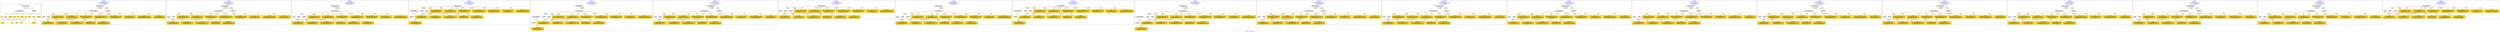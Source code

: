 digraph n0 {
fontcolor="blue"
remincross="true"
label="s15-s-detroit-institute-of-art.json"
subgraph cluster_0 {
label="1-correct model"
n2[style="filled",color="white",fillcolor="lightgray",label="CulturalHeritageObject1"];
n3[shape="plaintext",style="filled",fillcolor="gold",label="date"];
n4[style="filled",color="white",fillcolor="lightgray",label="Person1"];
n5[shape="plaintext",style="filled",fillcolor="gold",label="dimensions"];
n6[shape="plaintext",style="filled",fillcolor="gold",label="medium"];
n7[shape="plaintext",style="filled",fillcolor="gold",label="credit"];
n8[shape="plaintext",style="filled",fillcolor="gold",label="provenance"];
n9[shape="plaintext",style="filled",fillcolor="gold",label="title"];
n10[shape="plaintext",style="filled",fillcolor="gold",label="accession"];
n11[style="filled",color="white",fillcolor="lightgray",label="Concept1"];
n12[shape="plaintext",style="filled",fillcolor="gold",label="nationality"];
n13[shape="plaintext",style="filled",fillcolor="gold",label="birth"];
n14[shape="plaintext",style="filled",fillcolor="gold",label="death"];
n15[shape="plaintext",style="filled",fillcolor="gold",label="name"];
n16[style="filled",color="white",fillcolor="lightgray",label="EuropeanaAggregation1"];
n17[style="filled",color="white",fillcolor="lightgray",label="WebResource1"];
n18[shape="plaintext",style="filled",fillcolor="gold",label="imageURL"];
n19[shape="plaintext",style="filled",fillcolor="gold",label="classification"];
}
subgraph cluster_1 {
label="candidate 0\nlink coherence:1.0\nnode coherence:1.0\nconfidence:0.5531843719004831\nmapping score:0.6331127393514432\ncost:16.99984\n-precision:1.0-recall:1.0"
n21[style="filled",color="white",fillcolor="lightgray",label="CulturalHeritageObject1"];
n22[style="filled",color="white",fillcolor="lightgray",label="Person1"];
n23[style="filled",color="white",fillcolor="lightgray",label="Concept1"];
n24[style="filled",color="white",fillcolor="lightgray",label="EuropeanaAggregation1"];
n25[style="filled",color="white",fillcolor="lightgray",label="WebResource1"];
n26[shape="plaintext",style="filled",fillcolor="gold",label="title\n[CulturalHeritageObject,title,0.326]\n[CulturalHeritageObject,description,0.283]\n[Document,classLink,0.218]\n[CulturalHeritageObject,provenance,0.172]"];
n27[shape="plaintext",style="filled",fillcolor="gold",label="classification\n[Concept,prefLabel,0.63]\n[CulturalHeritageObject,description,0.15]\n[CulturalHeritageObject,title,0.134]\n[CulturalHeritageObject,provenance,0.086]"];
n28[shape="plaintext",style="filled",fillcolor="gold",label="birth\n[Person,dateOfBirth,0.644]\n[CulturalHeritageObject,created,0.241]\n[Person,dateOfDeath,0.087]\n[CulturalHeritageObject,description,0.027]"];
n29[shape="plaintext",style="filled",fillcolor="gold",label="medium\n[CulturalHeritageObject,medium,0.758]\n[Concept,prefLabel,0.146]\n[CulturalHeritageObject,provenance,0.065]\n[CulturalHeritageObject,description,0.032]"];
n30[shape="plaintext",style="filled",fillcolor="gold",label="death\n[Person,dateOfDeath,0.347]\n[CulturalHeritageObject,created,0.346]\n[Person,dateOfBirth,0.267]\n[CulturalHeritageObject,provenance,0.041]"];
n31[shape="plaintext",style="filled",fillcolor="gold",label="nationality\n[Person,countryAssociatedWithThePerson,0.759]\n[Concept,prefLabel,0.151]\n[CulturalHeritageObject,provenance,0.045]\n[CulturalHeritageObject,description,0.045]"];
n32[shape="plaintext",style="filled",fillcolor="gold",label="imageURL\n[WebResource,classLink,0.602]\n[Document,classLink,0.385]\n[CulturalHeritageObject,description,0.007]\n[Person,nameOfThePerson,0.006]"];
n33[shape="plaintext",style="filled",fillcolor="gold",label="name\n[Person,nameOfThePerson,0.538]\n[Document,classLink,0.244]\n[WebResource,classLink,0.12]\n[CulturalHeritageObject,title,0.099]"];
n34[shape="plaintext",style="filled",fillcolor="gold",label="credit\n[CulturalHeritageObject,provenance,0.705]\n[CulturalHeritageObject,description,0.149]\n[Document,classLink,0.075]\n[Person,nameOfThePerson,0.071]"];
n35[shape="plaintext",style="filled",fillcolor="gold",label="accession\n[CulturalHeritageObject,extent,0.754]\n[CulturalHeritageObject,accessionNumber,0.195]\n[Person,nameOfThePerson,0.027]\n[CulturalHeritageObject,provenance,0.024]"];
n36[shape="plaintext",style="filled",fillcolor="gold",label="provenance\n[CulturalHeritageObject,provenance,0.452]\n[CulturalHeritageObject,description,0.293]\n[CulturalHeritageObject,title,0.139]\n[Person,nameOfThePerson,0.117]"];
n37[shape="plaintext",style="filled",fillcolor="gold",label="date\n[CulturalHeritageObject,created,0.429]\n[Person,dateOfBirth,0.339]\n[Person,dateOfDeath,0.197]\n[CulturalHeritageObject,provenance,0.035]"];
n38[shape="plaintext",style="filled",fillcolor="gold",label="dimensions\n[CulturalHeritageObject,extent,0.806]\n[CulturalHeritageObject,provenance,0.114]\n[CulturalHeritageObject,accessionNumber,0.047]\n[CulturalHeritageObject,description,0.033]"];
}
subgraph cluster_2 {
label="candidate 1\nlink coherence:1.0\nnode coherence:1.0\nconfidence:0.5531843719004831\nmapping score:0.6331127393514432\ncost:16.99985\n-precision:0.94-recall:0.94"
n40[style="filled",color="white",fillcolor="lightgray",label="CulturalHeritageObject1"];
n41[style="filled",color="white",fillcolor="lightgray",label="Person1"];
n42[style="filled",color="white",fillcolor="lightgray",label="Concept1"];
n43[style="filled",color="white",fillcolor="lightgray",label="EuropeanaAggregation1"];
n44[style="filled",color="white",fillcolor="lightgray",label="WebResource1"];
n45[shape="plaintext",style="filled",fillcolor="gold",label="title\n[CulturalHeritageObject,title,0.326]\n[CulturalHeritageObject,description,0.283]\n[Document,classLink,0.218]\n[CulturalHeritageObject,provenance,0.172]"];
n46[shape="plaintext",style="filled",fillcolor="gold",label="classification\n[Concept,prefLabel,0.63]\n[CulturalHeritageObject,description,0.15]\n[CulturalHeritageObject,title,0.134]\n[CulturalHeritageObject,provenance,0.086]"];
n47[shape="plaintext",style="filled",fillcolor="gold",label="birth\n[Person,dateOfBirth,0.644]\n[CulturalHeritageObject,created,0.241]\n[Person,dateOfDeath,0.087]\n[CulturalHeritageObject,description,0.027]"];
n48[shape="plaintext",style="filled",fillcolor="gold",label="medium\n[CulturalHeritageObject,medium,0.758]\n[Concept,prefLabel,0.146]\n[CulturalHeritageObject,provenance,0.065]\n[CulturalHeritageObject,description,0.032]"];
n49[shape="plaintext",style="filled",fillcolor="gold",label="death\n[Person,dateOfDeath,0.347]\n[CulturalHeritageObject,created,0.346]\n[Person,dateOfBirth,0.267]\n[CulturalHeritageObject,provenance,0.041]"];
n50[shape="plaintext",style="filled",fillcolor="gold",label="nationality\n[Person,countryAssociatedWithThePerson,0.759]\n[Concept,prefLabel,0.151]\n[CulturalHeritageObject,provenance,0.045]\n[CulturalHeritageObject,description,0.045]"];
n51[shape="plaintext",style="filled",fillcolor="gold",label="imageURL\n[WebResource,classLink,0.602]\n[Document,classLink,0.385]\n[CulturalHeritageObject,description,0.007]\n[Person,nameOfThePerson,0.006]"];
n52[shape="plaintext",style="filled",fillcolor="gold",label="name\n[Person,nameOfThePerson,0.538]\n[Document,classLink,0.244]\n[WebResource,classLink,0.12]\n[CulturalHeritageObject,title,0.099]"];
n53[shape="plaintext",style="filled",fillcolor="gold",label="credit\n[CulturalHeritageObject,provenance,0.705]\n[CulturalHeritageObject,description,0.149]\n[Document,classLink,0.075]\n[Person,nameOfThePerson,0.071]"];
n54[shape="plaintext",style="filled",fillcolor="gold",label="accession\n[CulturalHeritageObject,extent,0.754]\n[CulturalHeritageObject,accessionNumber,0.195]\n[Person,nameOfThePerson,0.027]\n[CulturalHeritageObject,provenance,0.024]"];
n55[shape="plaintext",style="filled",fillcolor="gold",label="provenance\n[CulturalHeritageObject,provenance,0.452]\n[CulturalHeritageObject,description,0.293]\n[CulturalHeritageObject,title,0.139]\n[Person,nameOfThePerson,0.117]"];
n56[shape="plaintext",style="filled",fillcolor="gold",label="date\n[CulturalHeritageObject,created,0.429]\n[Person,dateOfBirth,0.339]\n[Person,dateOfDeath,0.197]\n[CulturalHeritageObject,provenance,0.035]"];
n57[shape="plaintext",style="filled",fillcolor="gold",label="dimensions\n[CulturalHeritageObject,extent,0.806]\n[CulturalHeritageObject,provenance,0.114]\n[CulturalHeritageObject,accessionNumber,0.047]\n[CulturalHeritageObject,description,0.033]"];
}
subgraph cluster_3 {
label="candidate 10\nlink coherence:1.0\nnode coherence:1.0\nconfidence:0.5365124978239838\nmapping score:0.6275554479926101\ncost:16.99989\n-precision:0.82-recall:0.82"
n59[style="filled",color="white",fillcolor="lightgray",label="CulturalHeritageObject1"];
n60[style="filled",color="white",fillcolor="lightgray",label="Person1"];
n61[style="filled",color="white",fillcolor="lightgray",label="Concept1"];
n62[style="filled",color="white",fillcolor="lightgray",label="Document1"];
n63[style="filled",color="white",fillcolor="lightgray",label="EuropeanaAggregation1"];
n64[shape="plaintext",style="filled",fillcolor="gold",label="title\n[CulturalHeritageObject,title,0.326]\n[CulturalHeritageObject,description,0.283]\n[Document,classLink,0.218]\n[CulturalHeritageObject,provenance,0.172]"];
n65[shape="plaintext",style="filled",fillcolor="gold",label="classification\n[Concept,prefLabel,0.63]\n[CulturalHeritageObject,description,0.15]\n[CulturalHeritageObject,title,0.134]\n[CulturalHeritageObject,provenance,0.086]"];
n66[shape="plaintext",style="filled",fillcolor="gold",label="birth\n[Person,dateOfBirth,0.644]\n[CulturalHeritageObject,created,0.241]\n[Person,dateOfDeath,0.087]\n[CulturalHeritageObject,description,0.027]"];
n67[shape="plaintext",style="filled",fillcolor="gold",label="medium\n[CulturalHeritageObject,medium,0.758]\n[Concept,prefLabel,0.146]\n[CulturalHeritageObject,provenance,0.065]\n[CulturalHeritageObject,description,0.032]"];
n68[shape="plaintext",style="filled",fillcolor="gold",label="death\n[Person,dateOfDeath,0.347]\n[CulturalHeritageObject,created,0.346]\n[Person,dateOfBirth,0.267]\n[CulturalHeritageObject,provenance,0.041]"];
n69[shape="plaintext",style="filled",fillcolor="gold",label="nationality\n[Person,countryAssociatedWithThePerson,0.759]\n[Concept,prefLabel,0.151]\n[CulturalHeritageObject,provenance,0.045]\n[CulturalHeritageObject,description,0.045]"];
n70[shape="plaintext",style="filled",fillcolor="gold",label="imageURL\n[WebResource,classLink,0.602]\n[Document,classLink,0.385]\n[CulturalHeritageObject,description,0.007]\n[Person,nameOfThePerson,0.006]"];
n71[shape="plaintext",style="filled",fillcolor="gold",label="name\n[Person,nameOfThePerson,0.538]\n[Document,classLink,0.244]\n[WebResource,classLink,0.12]\n[CulturalHeritageObject,title,0.099]"];
n72[shape="plaintext",style="filled",fillcolor="gold",label="credit\n[CulturalHeritageObject,provenance,0.705]\n[CulturalHeritageObject,description,0.149]\n[Document,classLink,0.075]\n[Person,nameOfThePerson,0.071]"];
n73[shape="plaintext",style="filled",fillcolor="gold",label="accession\n[CulturalHeritageObject,extent,0.754]\n[CulturalHeritageObject,accessionNumber,0.195]\n[Person,nameOfThePerson,0.027]\n[CulturalHeritageObject,provenance,0.024]"];
n74[shape="plaintext",style="filled",fillcolor="gold",label="provenance\n[CulturalHeritageObject,provenance,0.452]\n[CulturalHeritageObject,description,0.293]\n[CulturalHeritageObject,title,0.139]\n[Person,nameOfThePerson,0.117]"];
n75[shape="plaintext",style="filled",fillcolor="gold",label="date\n[CulturalHeritageObject,created,0.429]\n[Person,dateOfBirth,0.339]\n[Person,dateOfDeath,0.197]\n[CulturalHeritageObject,provenance,0.035]"];
n76[shape="plaintext",style="filled",fillcolor="gold",label="dimensions\n[CulturalHeritageObject,extent,0.806]\n[CulturalHeritageObject,provenance,0.114]\n[CulturalHeritageObject,accessionNumber,0.047]\n[CulturalHeritageObject,description,0.033]"];
}
subgraph cluster_4 {
label="candidate 11\nlink coherence:1.0\nnode coherence:1.0\nconfidence:0.5365124978239838\nmapping score:0.6275554479926101\ncost:16.99992\n-precision:0.76-recall:0.76"
n78[style="filled",color="white",fillcolor="lightgray",label="CulturalHeritageObject1"];
n79[style="filled",color="white",fillcolor="lightgray",label="CulturalHeritageObject2"];
n80[style="filled",color="white",fillcolor="lightgray",label="Person1"];
n81[style="filled",color="white",fillcolor="lightgray",label="Concept1"];
n82[style="filled",color="white",fillcolor="lightgray",label="Document2"];
n83[shape="plaintext",style="filled",fillcolor="gold",label="title\n[CulturalHeritageObject,title,0.326]\n[CulturalHeritageObject,description,0.283]\n[Document,classLink,0.218]\n[CulturalHeritageObject,provenance,0.172]"];
n84[shape="plaintext",style="filled",fillcolor="gold",label="classification\n[Concept,prefLabel,0.63]\n[CulturalHeritageObject,description,0.15]\n[CulturalHeritageObject,title,0.134]\n[CulturalHeritageObject,provenance,0.086]"];
n85[shape="plaintext",style="filled",fillcolor="gold",label="birth\n[Person,dateOfBirth,0.644]\n[CulturalHeritageObject,created,0.241]\n[Person,dateOfDeath,0.087]\n[CulturalHeritageObject,description,0.027]"];
n86[shape="plaintext",style="filled",fillcolor="gold",label="medium\n[CulturalHeritageObject,medium,0.758]\n[Concept,prefLabel,0.146]\n[CulturalHeritageObject,provenance,0.065]\n[CulturalHeritageObject,description,0.032]"];
n87[shape="plaintext",style="filled",fillcolor="gold",label="death\n[Person,dateOfDeath,0.347]\n[CulturalHeritageObject,created,0.346]\n[Person,dateOfBirth,0.267]\n[CulturalHeritageObject,provenance,0.041]"];
n88[shape="plaintext",style="filled",fillcolor="gold",label="nationality\n[Person,countryAssociatedWithThePerson,0.759]\n[Concept,prefLabel,0.151]\n[CulturalHeritageObject,provenance,0.045]\n[CulturalHeritageObject,description,0.045]"];
n89[shape="plaintext",style="filled",fillcolor="gold",label="name\n[Person,nameOfThePerson,0.538]\n[Document,classLink,0.244]\n[WebResource,classLink,0.12]\n[CulturalHeritageObject,title,0.099]"];
n90[shape="plaintext",style="filled",fillcolor="gold",label="credit\n[CulturalHeritageObject,provenance,0.705]\n[CulturalHeritageObject,description,0.149]\n[Document,classLink,0.075]\n[Person,nameOfThePerson,0.071]"];
n91[shape="plaintext",style="filled",fillcolor="gold",label="accession\n[CulturalHeritageObject,extent,0.754]\n[CulturalHeritageObject,accessionNumber,0.195]\n[Person,nameOfThePerson,0.027]\n[CulturalHeritageObject,provenance,0.024]"];
n92[shape="plaintext",style="filled",fillcolor="gold",label="provenance\n[CulturalHeritageObject,provenance,0.452]\n[CulturalHeritageObject,description,0.293]\n[CulturalHeritageObject,title,0.139]\n[Person,nameOfThePerson,0.117]"];
n93[shape="plaintext",style="filled",fillcolor="gold",label="date\n[CulturalHeritageObject,created,0.429]\n[Person,dateOfBirth,0.339]\n[Person,dateOfDeath,0.197]\n[CulturalHeritageObject,provenance,0.035]"];
n94[shape="plaintext",style="filled",fillcolor="gold",label="imageURL\n[WebResource,classLink,0.602]\n[Document,classLink,0.385]\n[CulturalHeritageObject,description,0.007]\n[Person,nameOfThePerson,0.006]"];
n95[shape="plaintext",style="filled",fillcolor="gold",label="dimensions\n[CulturalHeritageObject,extent,0.806]\n[CulturalHeritageObject,provenance,0.114]\n[CulturalHeritageObject,accessionNumber,0.047]\n[CulturalHeritageObject,description,0.033]"];
}
subgraph cluster_5 {
label="candidate 12\nlink coherence:1.0\nnode coherence:1.0\nconfidence:0.5365124978239838\nmapping score:0.6275554479926101\ncost:17.99988\n-precision:0.78-recall:0.82"
n97[style="filled",color="white",fillcolor="lightgray",label="CulturalHeritageObject1"];
n98[style="filled",color="white",fillcolor="lightgray",label="CulturalHeritageObject2"];
n99[style="filled",color="white",fillcolor="lightgray",label="Person1"];
n100[style="filled",color="white",fillcolor="lightgray",label="Concept1"];
n101[style="filled",color="white",fillcolor="lightgray",label="Document2"];
n102[style="filled",color="white",fillcolor="lightgray",label="EuropeanaAggregation1"];
n103[shape="plaintext",style="filled",fillcolor="gold",label="title\n[CulturalHeritageObject,title,0.326]\n[CulturalHeritageObject,description,0.283]\n[Document,classLink,0.218]\n[CulturalHeritageObject,provenance,0.172]"];
n104[shape="plaintext",style="filled",fillcolor="gold",label="classification\n[Concept,prefLabel,0.63]\n[CulturalHeritageObject,description,0.15]\n[CulturalHeritageObject,title,0.134]\n[CulturalHeritageObject,provenance,0.086]"];
n105[shape="plaintext",style="filled",fillcolor="gold",label="birth\n[Person,dateOfBirth,0.644]\n[CulturalHeritageObject,created,0.241]\n[Person,dateOfDeath,0.087]\n[CulturalHeritageObject,description,0.027]"];
n106[shape="plaintext",style="filled",fillcolor="gold",label="medium\n[CulturalHeritageObject,medium,0.758]\n[Concept,prefLabel,0.146]\n[CulturalHeritageObject,provenance,0.065]\n[CulturalHeritageObject,description,0.032]"];
n107[shape="plaintext",style="filled",fillcolor="gold",label="death\n[Person,dateOfDeath,0.347]\n[CulturalHeritageObject,created,0.346]\n[Person,dateOfBirth,0.267]\n[CulturalHeritageObject,provenance,0.041]"];
n108[shape="plaintext",style="filled",fillcolor="gold",label="nationality\n[Person,countryAssociatedWithThePerson,0.759]\n[Concept,prefLabel,0.151]\n[CulturalHeritageObject,provenance,0.045]\n[CulturalHeritageObject,description,0.045]"];
n109[shape="plaintext",style="filled",fillcolor="gold",label="name\n[Person,nameOfThePerson,0.538]\n[Document,classLink,0.244]\n[WebResource,classLink,0.12]\n[CulturalHeritageObject,title,0.099]"];
n110[shape="plaintext",style="filled",fillcolor="gold",label="credit\n[CulturalHeritageObject,provenance,0.705]\n[CulturalHeritageObject,description,0.149]\n[Document,classLink,0.075]\n[Person,nameOfThePerson,0.071]"];
n111[shape="plaintext",style="filled",fillcolor="gold",label="accession\n[CulturalHeritageObject,extent,0.754]\n[CulturalHeritageObject,accessionNumber,0.195]\n[Person,nameOfThePerson,0.027]\n[CulturalHeritageObject,provenance,0.024]"];
n112[shape="plaintext",style="filled",fillcolor="gold",label="provenance\n[CulturalHeritageObject,provenance,0.452]\n[CulturalHeritageObject,description,0.293]\n[CulturalHeritageObject,title,0.139]\n[Person,nameOfThePerson,0.117]"];
n113[shape="plaintext",style="filled",fillcolor="gold",label="date\n[CulturalHeritageObject,created,0.429]\n[Person,dateOfBirth,0.339]\n[Person,dateOfDeath,0.197]\n[CulturalHeritageObject,provenance,0.035]"];
n114[shape="plaintext",style="filled",fillcolor="gold",label="imageURL\n[WebResource,classLink,0.602]\n[Document,classLink,0.385]\n[CulturalHeritageObject,description,0.007]\n[Person,nameOfThePerson,0.006]"];
n115[shape="plaintext",style="filled",fillcolor="gold",label="dimensions\n[CulturalHeritageObject,extent,0.806]\n[CulturalHeritageObject,provenance,0.114]\n[CulturalHeritageObject,accessionNumber,0.047]\n[CulturalHeritageObject,description,0.033]"];
}
subgraph cluster_6 {
label="candidate 13\nlink coherence:1.0\nnode coherence:1.0\nconfidence:0.5344340816200277\nmapping score:0.6268626425912913\ncost:16.99985\n-precision:0.76-recall:0.76"
n117[style="filled",color="white",fillcolor="lightgray",label="CulturalHeritageObject1"];
n118[style="filled",color="white",fillcolor="lightgray",label="Person1"];
n119[style="filled",color="white",fillcolor="lightgray",label="Concept1"];
n120[style="filled",color="white",fillcolor="lightgray",label="EuropeanaAggregation1"];
n121[style="filled",color="white",fillcolor="lightgray",label="WebResource1"];
n122[shape="plaintext",style="filled",fillcolor="gold",label="title\n[CulturalHeritageObject,title,0.326]\n[CulturalHeritageObject,description,0.283]\n[Document,classLink,0.218]\n[CulturalHeritageObject,provenance,0.172]"];
n123[shape="plaintext",style="filled",fillcolor="gold",label="classification\n[Concept,prefLabel,0.63]\n[CulturalHeritageObject,description,0.15]\n[CulturalHeritageObject,title,0.134]\n[CulturalHeritageObject,provenance,0.086]"];
n124[shape="plaintext",style="filled",fillcolor="gold",label="birth\n[Person,dateOfBirth,0.644]\n[CulturalHeritageObject,created,0.241]\n[Person,dateOfDeath,0.087]\n[CulturalHeritageObject,description,0.027]"];
n125[shape="plaintext",style="filled",fillcolor="gold",label="medium\n[CulturalHeritageObject,medium,0.758]\n[Concept,prefLabel,0.146]\n[CulturalHeritageObject,provenance,0.065]\n[CulturalHeritageObject,description,0.032]"];
n126[shape="plaintext",style="filled",fillcolor="gold",label="death\n[Person,dateOfDeath,0.347]\n[CulturalHeritageObject,created,0.346]\n[Person,dateOfBirth,0.267]\n[CulturalHeritageObject,provenance,0.041]"];
n127[shape="plaintext",style="filled",fillcolor="gold",label="nationality\n[Person,countryAssociatedWithThePerson,0.759]\n[Concept,prefLabel,0.151]\n[CulturalHeritageObject,provenance,0.045]\n[CulturalHeritageObject,description,0.045]"];
n128[shape="plaintext",style="filled",fillcolor="gold",label="imageURL\n[WebResource,classLink,0.602]\n[Document,classLink,0.385]\n[CulturalHeritageObject,description,0.007]\n[Person,nameOfThePerson,0.006]"];
n129[shape="plaintext",style="filled",fillcolor="gold",label="name\n[Person,nameOfThePerson,0.538]\n[Document,classLink,0.244]\n[WebResource,classLink,0.12]\n[CulturalHeritageObject,title,0.099]"];
n130[shape="plaintext",style="filled",fillcolor="gold",label="credit\n[CulturalHeritageObject,provenance,0.705]\n[CulturalHeritageObject,description,0.149]\n[Document,classLink,0.075]\n[Person,nameOfThePerson,0.071]"];
n131[shape="plaintext",style="filled",fillcolor="gold",label="provenance\n[CulturalHeritageObject,provenance,0.452]\n[CulturalHeritageObject,description,0.293]\n[CulturalHeritageObject,title,0.139]\n[Person,nameOfThePerson,0.117]"];
n132[shape="plaintext",style="filled",fillcolor="gold",label="dimensions\n[CulturalHeritageObject,extent,0.806]\n[CulturalHeritageObject,provenance,0.114]\n[CulturalHeritageObject,accessionNumber,0.047]\n[CulturalHeritageObject,description,0.033]"];
n133[shape="plaintext",style="filled",fillcolor="gold",label="date\n[CulturalHeritageObject,created,0.429]\n[Person,dateOfBirth,0.339]\n[Person,dateOfDeath,0.197]\n[CulturalHeritageObject,provenance,0.035]"];
n134[shape="plaintext",style="filled",fillcolor="gold",label="accession\n[CulturalHeritageObject,extent,0.754]\n[CulturalHeritageObject,accessionNumber,0.195]\n[Person,nameOfThePerson,0.027]\n[CulturalHeritageObject,provenance,0.024]"];
}
subgraph cluster_7 {
label="candidate 14\nlink coherence:1.0\nnode coherence:1.0\nconfidence:0.5331931236537918\nmapping score:0.6264489899358794\ncost:15.99993\n-precision:0.75-recall:0.71"
n136[style="filled",color="white",fillcolor="lightgray",label="CulturalHeritageObject1"];
n137[style="filled",color="white",fillcolor="lightgray",label="Person1"];
n138[style="filled",color="white",fillcolor="lightgray",label="Concept1"];
n139[style="filled",color="white",fillcolor="lightgray",label="Document1"];
n140[shape="plaintext",style="filled",fillcolor="gold",label="title\n[CulturalHeritageObject,title,0.326]\n[CulturalHeritageObject,description,0.283]\n[Document,classLink,0.218]\n[CulturalHeritageObject,provenance,0.172]"];
n141[shape="plaintext",style="filled",fillcolor="gold",label="classification\n[Concept,prefLabel,0.63]\n[CulturalHeritageObject,description,0.15]\n[CulturalHeritageObject,title,0.134]\n[CulturalHeritageObject,provenance,0.086]"];
n142[shape="plaintext",style="filled",fillcolor="gold",label="birth\n[Person,dateOfBirth,0.644]\n[CulturalHeritageObject,created,0.241]\n[Person,dateOfDeath,0.087]\n[CulturalHeritageObject,description,0.027]"];
n143[shape="plaintext",style="filled",fillcolor="gold",label="medium\n[CulturalHeritageObject,medium,0.758]\n[Concept,prefLabel,0.146]\n[CulturalHeritageObject,provenance,0.065]\n[CulturalHeritageObject,description,0.032]"];
n144[shape="plaintext",style="filled",fillcolor="gold",label="death\n[Person,dateOfDeath,0.347]\n[CulturalHeritageObject,created,0.346]\n[Person,dateOfBirth,0.267]\n[CulturalHeritageObject,provenance,0.041]"];
n145[shape="plaintext",style="filled",fillcolor="gold",label="nationality\n[Person,countryAssociatedWithThePerson,0.759]\n[Concept,prefLabel,0.151]\n[CulturalHeritageObject,provenance,0.045]\n[CulturalHeritageObject,description,0.045]"];
n146[shape="plaintext",style="filled",fillcolor="gold",label="imageURL\n[WebResource,classLink,0.602]\n[Document,classLink,0.385]\n[CulturalHeritageObject,description,0.007]\n[Person,nameOfThePerson,0.006]"];
n147[shape="plaintext",style="filled",fillcolor="gold",label="name\n[Person,nameOfThePerson,0.538]\n[Document,classLink,0.244]\n[WebResource,classLink,0.12]\n[CulturalHeritageObject,title,0.099]"];
n148[shape="plaintext",style="filled",fillcolor="gold",label="credit\n[CulturalHeritageObject,provenance,0.705]\n[CulturalHeritageObject,description,0.149]\n[Document,classLink,0.075]\n[Person,nameOfThePerson,0.071]"];
n149[shape="plaintext",style="filled",fillcolor="gold",label="accession\n[CulturalHeritageObject,extent,0.754]\n[CulturalHeritageObject,accessionNumber,0.195]\n[Person,nameOfThePerson,0.027]\n[CulturalHeritageObject,provenance,0.024]"];
n150[shape="plaintext",style="filled",fillcolor="gold",label="provenance\n[CulturalHeritageObject,provenance,0.452]\n[CulturalHeritageObject,description,0.293]\n[CulturalHeritageObject,title,0.139]\n[Person,nameOfThePerson,0.117]"];
n151[shape="plaintext",style="filled",fillcolor="gold",label="date\n[CulturalHeritageObject,created,0.429]\n[Person,dateOfBirth,0.339]\n[Person,dateOfDeath,0.197]\n[CulturalHeritageObject,provenance,0.035]"];
n152[shape="plaintext",style="filled",fillcolor="gold",label="dimensions\n[CulturalHeritageObject,extent,0.806]\n[CulturalHeritageObject,provenance,0.114]\n[CulturalHeritageObject,accessionNumber,0.047]\n[CulturalHeritageObject,description,0.033]"];
}
subgraph cluster_8 {
label="candidate 15\nlink coherence:1.0\nnode coherence:1.0\nconfidence:0.5331931236537918\nmapping score:0.6264489899358794\ncost:16.99989\n-precision:0.76-recall:0.76"
n154[style="filled",color="white",fillcolor="lightgray",label="CulturalHeritageObject1"];
n155[style="filled",color="white",fillcolor="lightgray",label="Person1"];
n156[style="filled",color="white",fillcolor="lightgray",label="Concept1"];
n157[style="filled",color="white",fillcolor="lightgray",label="Document1"];
n158[style="filled",color="white",fillcolor="lightgray",label="EuropeanaAggregation1"];
n159[shape="plaintext",style="filled",fillcolor="gold",label="title\n[CulturalHeritageObject,title,0.326]\n[CulturalHeritageObject,description,0.283]\n[Document,classLink,0.218]\n[CulturalHeritageObject,provenance,0.172]"];
n160[shape="plaintext",style="filled",fillcolor="gold",label="classification\n[Concept,prefLabel,0.63]\n[CulturalHeritageObject,description,0.15]\n[CulturalHeritageObject,title,0.134]\n[CulturalHeritageObject,provenance,0.086]"];
n161[shape="plaintext",style="filled",fillcolor="gold",label="birth\n[Person,dateOfBirth,0.644]\n[CulturalHeritageObject,created,0.241]\n[Person,dateOfDeath,0.087]\n[CulturalHeritageObject,description,0.027]"];
n162[shape="plaintext",style="filled",fillcolor="gold",label="medium\n[CulturalHeritageObject,medium,0.758]\n[Concept,prefLabel,0.146]\n[CulturalHeritageObject,provenance,0.065]\n[CulturalHeritageObject,description,0.032]"];
n163[shape="plaintext",style="filled",fillcolor="gold",label="death\n[Person,dateOfDeath,0.347]\n[CulturalHeritageObject,created,0.346]\n[Person,dateOfBirth,0.267]\n[CulturalHeritageObject,provenance,0.041]"];
n164[shape="plaintext",style="filled",fillcolor="gold",label="nationality\n[Person,countryAssociatedWithThePerson,0.759]\n[Concept,prefLabel,0.151]\n[CulturalHeritageObject,provenance,0.045]\n[CulturalHeritageObject,description,0.045]"];
n165[shape="plaintext",style="filled",fillcolor="gold",label="imageURL\n[WebResource,classLink,0.602]\n[Document,classLink,0.385]\n[CulturalHeritageObject,description,0.007]\n[Person,nameOfThePerson,0.006]"];
n166[shape="plaintext",style="filled",fillcolor="gold",label="name\n[Person,nameOfThePerson,0.538]\n[Document,classLink,0.244]\n[WebResource,classLink,0.12]\n[CulturalHeritageObject,title,0.099]"];
n167[shape="plaintext",style="filled",fillcolor="gold",label="credit\n[CulturalHeritageObject,provenance,0.705]\n[CulturalHeritageObject,description,0.149]\n[Document,classLink,0.075]\n[Person,nameOfThePerson,0.071]"];
n168[shape="plaintext",style="filled",fillcolor="gold",label="accession\n[CulturalHeritageObject,extent,0.754]\n[CulturalHeritageObject,accessionNumber,0.195]\n[Person,nameOfThePerson,0.027]\n[CulturalHeritageObject,provenance,0.024]"];
n169[shape="plaintext",style="filled",fillcolor="gold",label="provenance\n[CulturalHeritageObject,provenance,0.452]\n[CulturalHeritageObject,description,0.293]\n[CulturalHeritageObject,title,0.139]\n[Person,nameOfThePerson,0.117]"];
n170[shape="plaintext",style="filled",fillcolor="gold",label="date\n[CulturalHeritageObject,created,0.429]\n[Person,dateOfBirth,0.339]\n[Person,dateOfDeath,0.197]\n[CulturalHeritageObject,provenance,0.035]"];
n171[shape="plaintext",style="filled",fillcolor="gold",label="dimensions\n[CulturalHeritageObject,extent,0.806]\n[CulturalHeritageObject,provenance,0.114]\n[CulturalHeritageObject,accessionNumber,0.047]\n[CulturalHeritageObject,description,0.033]"];
}
subgraph cluster_9 {
label="candidate 16\nlink coherence:1.0\nnode coherence:1.0\nconfidence:0.5331931236537918\nmapping score:0.6264489899358794\ncost:16.99992\n-precision:0.71-recall:0.71"
n173[style="filled",color="white",fillcolor="lightgray",label="CulturalHeritageObject1"];
n174[style="filled",color="white",fillcolor="lightgray",label="CulturalHeritageObject2"];
n175[style="filled",color="white",fillcolor="lightgray",label="Person1"];
n176[style="filled",color="white",fillcolor="lightgray",label="Concept1"];
n177[style="filled",color="white",fillcolor="lightgray",label="Document2"];
n178[shape="plaintext",style="filled",fillcolor="gold",label="title\n[CulturalHeritageObject,title,0.326]\n[CulturalHeritageObject,description,0.283]\n[Document,classLink,0.218]\n[CulturalHeritageObject,provenance,0.172]"];
n179[shape="plaintext",style="filled",fillcolor="gold",label="classification\n[Concept,prefLabel,0.63]\n[CulturalHeritageObject,description,0.15]\n[CulturalHeritageObject,title,0.134]\n[CulturalHeritageObject,provenance,0.086]"];
n180[shape="plaintext",style="filled",fillcolor="gold",label="birth\n[Person,dateOfBirth,0.644]\n[CulturalHeritageObject,created,0.241]\n[Person,dateOfDeath,0.087]\n[CulturalHeritageObject,description,0.027]"];
n181[shape="plaintext",style="filled",fillcolor="gold",label="medium\n[CulturalHeritageObject,medium,0.758]\n[Concept,prefLabel,0.146]\n[CulturalHeritageObject,provenance,0.065]\n[CulturalHeritageObject,description,0.032]"];
n182[shape="plaintext",style="filled",fillcolor="gold",label="death\n[Person,dateOfDeath,0.347]\n[CulturalHeritageObject,created,0.346]\n[Person,dateOfBirth,0.267]\n[CulturalHeritageObject,provenance,0.041]"];
n183[shape="plaintext",style="filled",fillcolor="gold",label="nationality\n[Person,countryAssociatedWithThePerson,0.759]\n[Concept,prefLabel,0.151]\n[CulturalHeritageObject,provenance,0.045]\n[CulturalHeritageObject,description,0.045]"];
n184[shape="plaintext",style="filled",fillcolor="gold",label="name\n[Person,nameOfThePerson,0.538]\n[Document,classLink,0.244]\n[WebResource,classLink,0.12]\n[CulturalHeritageObject,title,0.099]"];
n185[shape="plaintext",style="filled",fillcolor="gold",label="credit\n[CulturalHeritageObject,provenance,0.705]\n[CulturalHeritageObject,description,0.149]\n[Document,classLink,0.075]\n[Person,nameOfThePerson,0.071]"];
n186[shape="plaintext",style="filled",fillcolor="gold",label="accession\n[CulturalHeritageObject,extent,0.754]\n[CulturalHeritageObject,accessionNumber,0.195]\n[Person,nameOfThePerson,0.027]\n[CulturalHeritageObject,provenance,0.024]"];
n187[shape="plaintext",style="filled",fillcolor="gold",label="provenance\n[CulturalHeritageObject,provenance,0.452]\n[CulturalHeritageObject,description,0.293]\n[CulturalHeritageObject,title,0.139]\n[Person,nameOfThePerson,0.117]"];
n188[shape="plaintext",style="filled",fillcolor="gold",label="date\n[CulturalHeritageObject,created,0.429]\n[Person,dateOfBirth,0.339]\n[Person,dateOfDeath,0.197]\n[CulturalHeritageObject,provenance,0.035]"];
n189[shape="plaintext",style="filled",fillcolor="gold",label="imageURL\n[WebResource,classLink,0.602]\n[Document,classLink,0.385]\n[CulturalHeritageObject,description,0.007]\n[Person,nameOfThePerson,0.006]"];
n190[shape="plaintext",style="filled",fillcolor="gold",label="dimensions\n[CulturalHeritageObject,extent,0.806]\n[CulturalHeritageObject,provenance,0.114]\n[CulturalHeritageObject,accessionNumber,0.047]\n[CulturalHeritageObject,description,0.033]"];
}
subgraph cluster_10 {
label="candidate 17\nlink coherence:1.0\nnode coherence:1.0\nconfidence:0.5331931236537918\nmapping score:0.6264489899358794\ncost:17.99988\n-precision:0.72-recall:0.76"
n192[style="filled",color="white",fillcolor="lightgray",label="CulturalHeritageObject1"];
n193[style="filled",color="white",fillcolor="lightgray",label="CulturalHeritageObject2"];
n194[style="filled",color="white",fillcolor="lightgray",label="Person1"];
n195[style="filled",color="white",fillcolor="lightgray",label="Concept1"];
n196[style="filled",color="white",fillcolor="lightgray",label="Document2"];
n197[style="filled",color="white",fillcolor="lightgray",label="EuropeanaAggregation1"];
n198[shape="plaintext",style="filled",fillcolor="gold",label="title\n[CulturalHeritageObject,title,0.326]\n[CulturalHeritageObject,description,0.283]\n[Document,classLink,0.218]\n[CulturalHeritageObject,provenance,0.172]"];
n199[shape="plaintext",style="filled",fillcolor="gold",label="classification\n[Concept,prefLabel,0.63]\n[CulturalHeritageObject,description,0.15]\n[CulturalHeritageObject,title,0.134]\n[CulturalHeritageObject,provenance,0.086]"];
n200[shape="plaintext",style="filled",fillcolor="gold",label="birth\n[Person,dateOfBirth,0.644]\n[CulturalHeritageObject,created,0.241]\n[Person,dateOfDeath,0.087]\n[CulturalHeritageObject,description,0.027]"];
n201[shape="plaintext",style="filled",fillcolor="gold",label="medium\n[CulturalHeritageObject,medium,0.758]\n[Concept,prefLabel,0.146]\n[CulturalHeritageObject,provenance,0.065]\n[CulturalHeritageObject,description,0.032]"];
n202[shape="plaintext",style="filled",fillcolor="gold",label="death\n[Person,dateOfDeath,0.347]\n[CulturalHeritageObject,created,0.346]\n[Person,dateOfBirth,0.267]\n[CulturalHeritageObject,provenance,0.041]"];
n203[shape="plaintext",style="filled",fillcolor="gold",label="nationality\n[Person,countryAssociatedWithThePerson,0.759]\n[Concept,prefLabel,0.151]\n[CulturalHeritageObject,provenance,0.045]\n[CulturalHeritageObject,description,0.045]"];
n204[shape="plaintext",style="filled",fillcolor="gold",label="name\n[Person,nameOfThePerson,0.538]\n[Document,classLink,0.244]\n[WebResource,classLink,0.12]\n[CulturalHeritageObject,title,0.099]"];
n205[shape="plaintext",style="filled",fillcolor="gold",label="credit\n[CulturalHeritageObject,provenance,0.705]\n[CulturalHeritageObject,description,0.149]\n[Document,classLink,0.075]\n[Person,nameOfThePerson,0.071]"];
n206[shape="plaintext",style="filled",fillcolor="gold",label="accession\n[CulturalHeritageObject,extent,0.754]\n[CulturalHeritageObject,accessionNumber,0.195]\n[Person,nameOfThePerson,0.027]\n[CulturalHeritageObject,provenance,0.024]"];
n207[shape="plaintext",style="filled",fillcolor="gold",label="provenance\n[CulturalHeritageObject,provenance,0.452]\n[CulturalHeritageObject,description,0.293]\n[CulturalHeritageObject,title,0.139]\n[Person,nameOfThePerson,0.117]"];
n208[shape="plaintext",style="filled",fillcolor="gold",label="date\n[CulturalHeritageObject,created,0.429]\n[Person,dateOfBirth,0.339]\n[Person,dateOfDeath,0.197]\n[CulturalHeritageObject,provenance,0.035]"];
n209[shape="plaintext",style="filled",fillcolor="gold",label="imageURL\n[WebResource,classLink,0.602]\n[Document,classLink,0.385]\n[CulturalHeritageObject,description,0.007]\n[Person,nameOfThePerson,0.006]"];
n210[shape="plaintext",style="filled",fillcolor="gold",label="dimensions\n[CulturalHeritageObject,extent,0.806]\n[CulturalHeritageObject,provenance,0.114]\n[CulturalHeritageObject,accessionNumber,0.047]\n[CulturalHeritageObject,description,0.033]"];
}
subgraph cluster_11 {
label="candidate 18\nlink coherence:1.0\nnode coherence:1.0\nconfidence:0.5290701188961544\nmapping score:0.6250746550166668\ncost:16.99985\n-precision:0.82-recall:0.82"
n212[style="filled",color="white",fillcolor="lightgray",label="CulturalHeritageObject1"];
n213[style="filled",color="white",fillcolor="lightgray",label="Person1"];
n214[style="filled",color="white",fillcolor="lightgray",label="Concept1"];
n215[style="filled",color="white",fillcolor="lightgray",label="EuropeanaAggregation1"];
n216[style="filled",color="white",fillcolor="lightgray",label="WebResource1"];
n217[shape="plaintext",style="filled",fillcolor="gold",label="provenance\n[CulturalHeritageObject,provenance,0.452]\n[CulturalHeritageObject,description,0.293]\n[CulturalHeritageObject,title,0.139]\n[Person,nameOfThePerson,0.117]"];
n218[shape="plaintext",style="filled",fillcolor="gold",label="classification\n[Concept,prefLabel,0.63]\n[CulturalHeritageObject,description,0.15]\n[CulturalHeritageObject,title,0.134]\n[CulturalHeritageObject,provenance,0.086]"];
n219[shape="plaintext",style="filled",fillcolor="gold",label="birth\n[Person,dateOfBirth,0.644]\n[CulturalHeritageObject,created,0.241]\n[Person,dateOfDeath,0.087]\n[CulturalHeritageObject,description,0.027]"];
n220[shape="plaintext",style="filled",fillcolor="gold",label="medium\n[CulturalHeritageObject,medium,0.758]\n[Concept,prefLabel,0.146]\n[CulturalHeritageObject,provenance,0.065]\n[CulturalHeritageObject,description,0.032]"];
n221[shape="plaintext",style="filled",fillcolor="gold",label="death\n[Person,dateOfDeath,0.347]\n[CulturalHeritageObject,created,0.346]\n[Person,dateOfBirth,0.267]\n[CulturalHeritageObject,provenance,0.041]"];
n222[shape="plaintext",style="filled",fillcolor="gold",label="nationality\n[Person,countryAssociatedWithThePerson,0.759]\n[Concept,prefLabel,0.151]\n[CulturalHeritageObject,provenance,0.045]\n[CulturalHeritageObject,description,0.045]"];
n223[shape="plaintext",style="filled",fillcolor="gold",label="imageURL\n[WebResource,classLink,0.602]\n[Document,classLink,0.385]\n[CulturalHeritageObject,description,0.007]\n[Person,nameOfThePerson,0.006]"];
n224[shape="plaintext",style="filled",fillcolor="gold",label="name\n[Person,nameOfThePerson,0.538]\n[Document,classLink,0.244]\n[WebResource,classLink,0.12]\n[CulturalHeritageObject,title,0.099]"];
n225[shape="plaintext",style="filled",fillcolor="gold",label="credit\n[CulturalHeritageObject,provenance,0.705]\n[CulturalHeritageObject,description,0.149]\n[Document,classLink,0.075]\n[Person,nameOfThePerson,0.071]"];
n226[shape="plaintext",style="filled",fillcolor="gold",label="accession\n[CulturalHeritageObject,extent,0.754]\n[CulturalHeritageObject,accessionNumber,0.195]\n[Person,nameOfThePerson,0.027]\n[CulturalHeritageObject,provenance,0.024]"];
n227[shape="plaintext",style="filled",fillcolor="gold",label="title\n[CulturalHeritageObject,title,0.326]\n[CulturalHeritageObject,description,0.283]\n[Document,classLink,0.218]\n[CulturalHeritageObject,provenance,0.172]"];
n228[shape="plaintext",style="filled",fillcolor="gold",label="date\n[CulturalHeritageObject,created,0.429]\n[Person,dateOfBirth,0.339]\n[Person,dateOfDeath,0.197]\n[CulturalHeritageObject,provenance,0.035]"];
n229[shape="plaintext",style="filled",fillcolor="gold",label="dimensions\n[CulturalHeritageObject,extent,0.806]\n[CulturalHeritageObject,provenance,0.114]\n[CulturalHeritageObject,accessionNumber,0.047]\n[CulturalHeritageObject,description,0.033]"];
}
subgraph cluster_12 {
label="candidate 19\nlink coherence:1.0\nnode coherence:1.0\nconfidence:0.5277642912718746\nmapping score:0.6246393791419069\ncost:16.99985\n-precision:0.82-recall:0.82"
n231[style="filled",color="white",fillcolor="lightgray",label="CulturalHeritageObject1"];
n232[style="filled",color="white",fillcolor="lightgray",label="Person1"];
n233[style="filled",color="white",fillcolor="lightgray",label="Concept1"];
n234[style="filled",color="white",fillcolor="lightgray",label="EuropeanaAggregation1"];
n235[style="filled",color="white",fillcolor="lightgray",label="WebResource1"];
n236[shape="plaintext",style="filled",fillcolor="gold",label="provenance\n[CulturalHeritageObject,provenance,0.452]\n[CulturalHeritageObject,description,0.293]\n[CulturalHeritageObject,title,0.139]\n[Person,nameOfThePerson,0.117]"];
n237[shape="plaintext",style="filled",fillcolor="gold",label="title\n[CulturalHeritageObject,title,0.326]\n[CulturalHeritageObject,description,0.283]\n[Document,classLink,0.218]\n[CulturalHeritageObject,provenance,0.172]"];
n238[shape="plaintext",style="filled",fillcolor="gold",label="classification\n[Concept,prefLabel,0.63]\n[CulturalHeritageObject,description,0.15]\n[CulturalHeritageObject,title,0.134]\n[CulturalHeritageObject,provenance,0.086]"];
n239[shape="plaintext",style="filled",fillcolor="gold",label="birth\n[Person,dateOfBirth,0.644]\n[CulturalHeritageObject,created,0.241]\n[Person,dateOfDeath,0.087]\n[CulturalHeritageObject,description,0.027]"];
n240[shape="plaintext",style="filled",fillcolor="gold",label="medium\n[CulturalHeritageObject,medium,0.758]\n[Concept,prefLabel,0.146]\n[CulturalHeritageObject,provenance,0.065]\n[CulturalHeritageObject,description,0.032]"];
n241[shape="plaintext",style="filled",fillcolor="gold",label="death\n[Person,dateOfDeath,0.347]\n[CulturalHeritageObject,created,0.346]\n[Person,dateOfBirth,0.267]\n[CulturalHeritageObject,provenance,0.041]"];
n242[shape="plaintext",style="filled",fillcolor="gold",label="nationality\n[Person,countryAssociatedWithThePerson,0.759]\n[Concept,prefLabel,0.151]\n[CulturalHeritageObject,provenance,0.045]\n[CulturalHeritageObject,description,0.045]"];
n243[shape="plaintext",style="filled",fillcolor="gold",label="imageURL\n[WebResource,classLink,0.602]\n[Document,classLink,0.385]\n[CulturalHeritageObject,description,0.007]\n[Person,nameOfThePerson,0.006]"];
n244[shape="plaintext",style="filled",fillcolor="gold",label="name\n[Person,nameOfThePerson,0.538]\n[Document,classLink,0.244]\n[WebResource,classLink,0.12]\n[CulturalHeritageObject,title,0.099]"];
n245[shape="plaintext",style="filled",fillcolor="gold",label="credit\n[CulturalHeritageObject,provenance,0.705]\n[CulturalHeritageObject,description,0.149]\n[Document,classLink,0.075]\n[Person,nameOfThePerson,0.071]"];
n246[shape="plaintext",style="filled",fillcolor="gold",label="accession\n[CulturalHeritageObject,extent,0.754]\n[CulturalHeritageObject,accessionNumber,0.195]\n[Person,nameOfThePerson,0.027]\n[CulturalHeritageObject,provenance,0.024]"];
n247[shape="plaintext",style="filled",fillcolor="gold",label="date\n[CulturalHeritageObject,created,0.429]\n[Person,dateOfBirth,0.339]\n[Person,dateOfDeath,0.197]\n[CulturalHeritageObject,provenance,0.035]"];
n248[shape="plaintext",style="filled",fillcolor="gold",label="dimensions\n[CulturalHeritageObject,extent,0.806]\n[CulturalHeritageObject,provenance,0.114]\n[CulturalHeritageObject,accessionNumber,0.047]\n[CulturalHeritageObject,description,0.033]"];
}
subgraph cluster_13 {
label="candidate 2\nlink coherence:1.0\nnode coherence:1.0\nconfidence:0.5531843719004831\nmapping score:0.6331127393514432\ncost:16.99987\n-precision:1.0-recall:1.0"
n250[style="filled",color="white",fillcolor="lightgray",label="CulturalHeritageObject1"];
n251[style="filled",color="white",fillcolor="lightgray",label="Person1"];
n252[style="filled",color="white",fillcolor="lightgray",label="Concept1"];
n253[style="filled",color="white",fillcolor="lightgray",label="EuropeanaAggregation1"];
n254[style="filled",color="white",fillcolor="lightgray",label="WebResource2"];
n255[shape="plaintext",style="filled",fillcolor="gold",label="title\n[CulturalHeritageObject,title,0.326]\n[CulturalHeritageObject,description,0.283]\n[Document,classLink,0.218]\n[CulturalHeritageObject,provenance,0.172]"];
n256[shape="plaintext",style="filled",fillcolor="gold",label="classification\n[Concept,prefLabel,0.63]\n[CulturalHeritageObject,description,0.15]\n[CulturalHeritageObject,title,0.134]\n[CulturalHeritageObject,provenance,0.086]"];
n257[shape="plaintext",style="filled",fillcolor="gold",label="birth\n[Person,dateOfBirth,0.644]\n[CulturalHeritageObject,created,0.241]\n[Person,dateOfDeath,0.087]\n[CulturalHeritageObject,description,0.027]"];
n258[shape="plaintext",style="filled",fillcolor="gold",label="medium\n[CulturalHeritageObject,medium,0.758]\n[Concept,prefLabel,0.146]\n[CulturalHeritageObject,provenance,0.065]\n[CulturalHeritageObject,description,0.032]"];
n259[shape="plaintext",style="filled",fillcolor="gold",label="death\n[Person,dateOfDeath,0.347]\n[CulturalHeritageObject,created,0.346]\n[Person,dateOfBirth,0.267]\n[CulturalHeritageObject,provenance,0.041]"];
n260[shape="plaintext",style="filled",fillcolor="gold",label="nationality\n[Person,countryAssociatedWithThePerson,0.759]\n[Concept,prefLabel,0.151]\n[CulturalHeritageObject,provenance,0.045]\n[CulturalHeritageObject,description,0.045]"];
n261[shape="plaintext",style="filled",fillcolor="gold",label="name\n[Person,nameOfThePerson,0.538]\n[Document,classLink,0.244]\n[WebResource,classLink,0.12]\n[CulturalHeritageObject,title,0.099]"];
n262[shape="plaintext",style="filled",fillcolor="gold",label="credit\n[CulturalHeritageObject,provenance,0.705]\n[CulturalHeritageObject,description,0.149]\n[Document,classLink,0.075]\n[Person,nameOfThePerson,0.071]"];
n263[shape="plaintext",style="filled",fillcolor="gold",label="imageURL\n[WebResource,classLink,0.602]\n[Document,classLink,0.385]\n[CulturalHeritageObject,description,0.007]\n[Person,nameOfThePerson,0.006]"];
n264[shape="plaintext",style="filled",fillcolor="gold",label="accession\n[CulturalHeritageObject,extent,0.754]\n[CulturalHeritageObject,accessionNumber,0.195]\n[Person,nameOfThePerson,0.027]\n[CulturalHeritageObject,provenance,0.024]"];
n265[shape="plaintext",style="filled",fillcolor="gold",label="provenance\n[CulturalHeritageObject,provenance,0.452]\n[CulturalHeritageObject,description,0.293]\n[CulturalHeritageObject,title,0.139]\n[Person,nameOfThePerson,0.117]"];
n266[shape="plaintext",style="filled",fillcolor="gold",label="date\n[CulturalHeritageObject,created,0.429]\n[Person,dateOfBirth,0.339]\n[Person,dateOfDeath,0.197]\n[CulturalHeritageObject,provenance,0.035]"];
n267[shape="plaintext",style="filled",fillcolor="gold",label="dimensions\n[CulturalHeritageObject,extent,0.806]\n[CulturalHeritageObject,provenance,0.114]\n[CulturalHeritageObject,accessionNumber,0.047]\n[CulturalHeritageObject,description,0.033]"];
}
subgraph cluster_14 {
label="candidate 3\nlink coherence:1.0\nnode coherence:1.0\nconfidence:0.549864997730291\nmapping score:0.6320062812947124\ncost:16.99985\n-precision:0.88-recall:0.88"
n269[style="filled",color="white",fillcolor="lightgray",label="CulturalHeritageObject1"];
n270[style="filled",color="white",fillcolor="lightgray",label="Person1"];
n271[style="filled",color="white",fillcolor="lightgray",label="Concept1"];
n272[style="filled",color="white",fillcolor="lightgray",label="EuropeanaAggregation1"];
n273[style="filled",color="white",fillcolor="lightgray",label="WebResource1"];
n274[shape="plaintext",style="filled",fillcolor="gold",label="title\n[CulturalHeritageObject,title,0.326]\n[CulturalHeritageObject,description,0.283]\n[Document,classLink,0.218]\n[CulturalHeritageObject,provenance,0.172]"];
n275[shape="plaintext",style="filled",fillcolor="gold",label="classification\n[Concept,prefLabel,0.63]\n[CulturalHeritageObject,description,0.15]\n[CulturalHeritageObject,title,0.134]\n[CulturalHeritageObject,provenance,0.086]"];
n276[shape="plaintext",style="filled",fillcolor="gold",label="birth\n[Person,dateOfBirth,0.644]\n[CulturalHeritageObject,created,0.241]\n[Person,dateOfDeath,0.087]\n[CulturalHeritageObject,description,0.027]"];
n277[shape="plaintext",style="filled",fillcolor="gold",label="medium\n[CulturalHeritageObject,medium,0.758]\n[Concept,prefLabel,0.146]\n[CulturalHeritageObject,provenance,0.065]\n[CulturalHeritageObject,description,0.032]"];
n278[shape="plaintext",style="filled",fillcolor="gold",label="death\n[Person,dateOfDeath,0.347]\n[CulturalHeritageObject,created,0.346]\n[Person,dateOfBirth,0.267]\n[CulturalHeritageObject,provenance,0.041]"];
n279[shape="plaintext",style="filled",fillcolor="gold",label="nationality\n[Person,countryAssociatedWithThePerson,0.759]\n[Concept,prefLabel,0.151]\n[CulturalHeritageObject,provenance,0.045]\n[CulturalHeritageObject,description,0.045]"];
n280[shape="plaintext",style="filled",fillcolor="gold",label="imageURL\n[WebResource,classLink,0.602]\n[Document,classLink,0.385]\n[CulturalHeritageObject,description,0.007]\n[Person,nameOfThePerson,0.006]"];
n281[shape="plaintext",style="filled",fillcolor="gold",label="name\n[Person,nameOfThePerson,0.538]\n[Document,classLink,0.244]\n[WebResource,classLink,0.12]\n[CulturalHeritageObject,title,0.099]"];
n282[shape="plaintext",style="filled",fillcolor="gold",label="credit\n[CulturalHeritageObject,provenance,0.705]\n[CulturalHeritageObject,description,0.149]\n[Document,classLink,0.075]\n[Person,nameOfThePerson,0.071]"];
n283[shape="plaintext",style="filled",fillcolor="gold",label="accession\n[CulturalHeritageObject,extent,0.754]\n[CulturalHeritageObject,accessionNumber,0.195]\n[Person,nameOfThePerson,0.027]\n[CulturalHeritageObject,provenance,0.024]"];
n284[shape="plaintext",style="filled",fillcolor="gold",label="provenance\n[CulturalHeritageObject,provenance,0.452]\n[CulturalHeritageObject,description,0.293]\n[CulturalHeritageObject,title,0.139]\n[Person,nameOfThePerson,0.117]"];
n285[shape="plaintext",style="filled",fillcolor="gold",label="date\n[CulturalHeritageObject,created,0.429]\n[Person,dateOfBirth,0.339]\n[Person,dateOfDeath,0.197]\n[CulturalHeritageObject,provenance,0.035]"];
n286[shape="plaintext",style="filled",fillcolor="gold",label="dimensions\n[CulturalHeritageObject,extent,0.806]\n[CulturalHeritageObject,provenance,0.114]\n[CulturalHeritageObject,accessionNumber,0.047]\n[CulturalHeritageObject,description,0.033]"];
}
subgraph cluster_15 {
label="candidate 4\nlink coherence:1.0\nnode coherence:1.0\nconfidence:0.5409287817194885\nmapping score:0.6290275426244448\ncost:16.99985\n-precision:0.88-recall:0.88"
n288[style="filled",color="white",fillcolor="lightgray",label="CulturalHeritageObject1"];
n289[style="filled",color="white",fillcolor="lightgray",label="Person1"];
n290[style="filled",color="white",fillcolor="lightgray",label="Concept1"];
n291[style="filled",color="white",fillcolor="lightgray",label="EuropeanaAggregation1"];
n292[style="filled",color="white",fillcolor="lightgray",label="WebResource1"];
n293[shape="plaintext",style="filled",fillcolor="gold",label="provenance\n[CulturalHeritageObject,provenance,0.452]\n[CulturalHeritageObject,description,0.293]\n[CulturalHeritageObject,title,0.139]\n[Person,nameOfThePerson,0.117]"];
n294[shape="plaintext",style="filled",fillcolor="gold",label="title\n[CulturalHeritageObject,title,0.326]\n[CulturalHeritageObject,description,0.283]\n[Document,classLink,0.218]\n[CulturalHeritageObject,provenance,0.172]"];
n295[shape="plaintext",style="filled",fillcolor="gold",label="classification\n[Concept,prefLabel,0.63]\n[CulturalHeritageObject,description,0.15]\n[CulturalHeritageObject,title,0.134]\n[CulturalHeritageObject,provenance,0.086]"];
n296[shape="plaintext",style="filled",fillcolor="gold",label="birth\n[Person,dateOfBirth,0.644]\n[CulturalHeritageObject,created,0.241]\n[Person,dateOfDeath,0.087]\n[CulturalHeritageObject,description,0.027]"];
n297[shape="plaintext",style="filled",fillcolor="gold",label="medium\n[CulturalHeritageObject,medium,0.758]\n[Concept,prefLabel,0.146]\n[CulturalHeritageObject,provenance,0.065]\n[CulturalHeritageObject,description,0.032]"];
n298[shape="plaintext",style="filled",fillcolor="gold",label="death\n[Person,dateOfDeath,0.347]\n[CulturalHeritageObject,created,0.346]\n[Person,dateOfBirth,0.267]\n[CulturalHeritageObject,provenance,0.041]"];
n299[shape="plaintext",style="filled",fillcolor="gold",label="nationality\n[Person,countryAssociatedWithThePerson,0.759]\n[Concept,prefLabel,0.151]\n[CulturalHeritageObject,provenance,0.045]\n[CulturalHeritageObject,description,0.045]"];
n300[shape="plaintext",style="filled",fillcolor="gold",label="imageURL\n[WebResource,classLink,0.602]\n[Document,classLink,0.385]\n[CulturalHeritageObject,description,0.007]\n[Person,nameOfThePerson,0.006]"];
n301[shape="plaintext",style="filled",fillcolor="gold",label="name\n[Person,nameOfThePerson,0.538]\n[Document,classLink,0.244]\n[WebResource,classLink,0.12]\n[CulturalHeritageObject,title,0.099]"];
n302[shape="plaintext",style="filled",fillcolor="gold",label="credit\n[CulturalHeritageObject,provenance,0.705]\n[CulturalHeritageObject,description,0.149]\n[Document,classLink,0.075]\n[Person,nameOfThePerson,0.071]"];
n303[shape="plaintext",style="filled",fillcolor="gold",label="accession\n[CulturalHeritageObject,extent,0.754]\n[CulturalHeritageObject,accessionNumber,0.195]\n[Person,nameOfThePerson,0.027]\n[CulturalHeritageObject,provenance,0.024]"];
n304[shape="plaintext",style="filled",fillcolor="gold",label="date\n[CulturalHeritageObject,created,0.429]\n[Person,dateOfBirth,0.339]\n[Person,dateOfDeath,0.197]\n[CulturalHeritageObject,provenance,0.035]"];
n305[shape="plaintext",style="filled",fillcolor="gold",label="dimensions\n[CulturalHeritageObject,extent,0.806]\n[CulturalHeritageObject,provenance,0.114]\n[CulturalHeritageObject,accessionNumber,0.047]\n[CulturalHeritageObject,description,0.033]"];
}
subgraph cluster_16 {
label="candidate 5\nlink coherence:1.0\nnode coherence:1.0\nconfidence:0.5377534557902196\nmapping score:0.627969100648022\ncost:16.99984\n-precision:0.88-recall:0.88"
n307[style="filled",color="white",fillcolor="lightgray",label="CulturalHeritageObject1"];
n308[style="filled",color="white",fillcolor="lightgray",label="Person1"];
n309[style="filled",color="white",fillcolor="lightgray",label="Concept1"];
n310[style="filled",color="white",fillcolor="lightgray",label="EuropeanaAggregation1"];
n311[style="filled",color="white",fillcolor="lightgray",label="WebResource1"];
n312[shape="plaintext",style="filled",fillcolor="gold",label="title\n[CulturalHeritageObject,title,0.326]\n[CulturalHeritageObject,description,0.283]\n[Document,classLink,0.218]\n[CulturalHeritageObject,provenance,0.172]"];
n313[shape="plaintext",style="filled",fillcolor="gold",label="classification\n[Concept,prefLabel,0.63]\n[CulturalHeritageObject,description,0.15]\n[CulturalHeritageObject,title,0.134]\n[CulturalHeritageObject,provenance,0.086]"];
n314[shape="plaintext",style="filled",fillcolor="gold",label="birth\n[Person,dateOfBirth,0.644]\n[CulturalHeritageObject,created,0.241]\n[Person,dateOfDeath,0.087]\n[CulturalHeritageObject,description,0.027]"];
n315[shape="plaintext",style="filled",fillcolor="gold",label="medium\n[CulturalHeritageObject,medium,0.758]\n[Concept,prefLabel,0.146]\n[CulturalHeritageObject,provenance,0.065]\n[CulturalHeritageObject,description,0.032]"];
n316[shape="plaintext",style="filled",fillcolor="gold",label="death\n[Person,dateOfDeath,0.347]\n[CulturalHeritageObject,created,0.346]\n[Person,dateOfBirth,0.267]\n[CulturalHeritageObject,provenance,0.041]"];
n317[shape="plaintext",style="filled",fillcolor="gold",label="nationality\n[Person,countryAssociatedWithThePerson,0.759]\n[Concept,prefLabel,0.151]\n[CulturalHeritageObject,provenance,0.045]\n[CulturalHeritageObject,description,0.045]"];
n318[shape="plaintext",style="filled",fillcolor="gold",label="imageURL\n[WebResource,classLink,0.602]\n[Document,classLink,0.385]\n[CulturalHeritageObject,description,0.007]\n[Person,nameOfThePerson,0.006]"];
n319[shape="plaintext",style="filled",fillcolor="gold",label="name\n[Person,nameOfThePerson,0.538]\n[Document,classLink,0.244]\n[WebResource,classLink,0.12]\n[CulturalHeritageObject,title,0.099]"];
n320[shape="plaintext",style="filled",fillcolor="gold",label="credit\n[CulturalHeritageObject,provenance,0.705]\n[CulturalHeritageObject,description,0.149]\n[Document,classLink,0.075]\n[Person,nameOfThePerson,0.071]"];
n321[shape="plaintext",style="filled",fillcolor="gold",label="provenance\n[CulturalHeritageObject,provenance,0.452]\n[CulturalHeritageObject,description,0.293]\n[CulturalHeritageObject,title,0.139]\n[Person,nameOfThePerson,0.117]"];
n322[shape="plaintext",style="filled",fillcolor="gold",label="dimensions\n[CulturalHeritageObject,extent,0.806]\n[CulturalHeritageObject,provenance,0.114]\n[CulturalHeritageObject,accessionNumber,0.047]\n[CulturalHeritageObject,description,0.033]"];
n323[shape="plaintext",style="filled",fillcolor="gold",label="date\n[CulturalHeritageObject,created,0.429]\n[Person,dateOfBirth,0.339]\n[Person,dateOfDeath,0.197]\n[CulturalHeritageObject,provenance,0.035]"];
n324[shape="plaintext",style="filled",fillcolor="gold",label="accession\n[CulturalHeritageObject,extent,0.754]\n[CulturalHeritageObject,accessionNumber,0.195]\n[Person,nameOfThePerson,0.027]\n[CulturalHeritageObject,provenance,0.024]"];
}
subgraph cluster_17 {
label="candidate 6\nlink coherence:1.0\nnode coherence:1.0\nconfidence:0.5377534557902196\nmapping score:0.627969100648022\ncost:16.99985\n-precision:0.82-recall:0.82"
n326[style="filled",color="white",fillcolor="lightgray",label="CulturalHeritageObject1"];
n327[style="filled",color="white",fillcolor="lightgray",label="Person1"];
n328[style="filled",color="white",fillcolor="lightgray",label="Concept1"];
n329[style="filled",color="white",fillcolor="lightgray",label="EuropeanaAggregation1"];
n330[style="filled",color="white",fillcolor="lightgray",label="WebResource1"];
n331[shape="plaintext",style="filled",fillcolor="gold",label="title\n[CulturalHeritageObject,title,0.326]\n[CulturalHeritageObject,description,0.283]\n[Document,classLink,0.218]\n[CulturalHeritageObject,provenance,0.172]"];
n332[shape="plaintext",style="filled",fillcolor="gold",label="classification\n[Concept,prefLabel,0.63]\n[CulturalHeritageObject,description,0.15]\n[CulturalHeritageObject,title,0.134]\n[CulturalHeritageObject,provenance,0.086]"];
n333[shape="plaintext",style="filled",fillcolor="gold",label="birth\n[Person,dateOfBirth,0.644]\n[CulturalHeritageObject,created,0.241]\n[Person,dateOfDeath,0.087]\n[CulturalHeritageObject,description,0.027]"];
n334[shape="plaintext",style="filled",fillcolor="gold",label="medium\n[CulturalHeritageObject,medium,0.758]\n[Concept,prefLabel,0.146]\n[CulturalHeritageObject,provenance,0.065]\n[CulturalHeritageObject,description,0.032]"];
n335[shape="plaintext",style="filled",fillcolor="gold",label="death\n[Person,dateOfDeath,0.347]\n[CulturalHeritageObject,created,0.346]\n[Person,dateOfBirth,0.267]\n[CulturalHeritageObject,provenance,0.041]"];
n336[shape="plaintext",style="filled",fillcolor="gold",label="nationality\n[Person,countryAssociatedWithThePerson,0.759]\n[Concept,prefLabel,0.151]\n[CulturalHeritageObject,provenance,0.045]\n[CulturalHeritageObject,description,0.045]"];
n337[shape="plaintext",style="filled",fillcolor="gold",label="imageURL\n[WebResource,classLink,0.602]\n[Document,classLink,0.385]\n[CulturalHeritageObject,description,0.007]\n[Person,nameOfThePerson,0.006]"];
n338[shape="plaintext",style="filled",fillcolor="gold",label="name\n[Person,nameOfThePerson,0.538]\n[Document,classLink,0.244]\n[WebResource,classLink,0.12]\n[CulturalHeritageObject,title,0.099]"];
n339[shape="plaintext",style="filled",fillcolor="gold",label="credit\n[CulturalHeritageObject,provenance,0.705]\n[CulturalHeritageObject,description,0.149]\n[Document,classLink,0.075]\n[Person,nameOfThePerson,0.071]"];
n340[shape="plaintext",style="filled",fillcolor="gold",label="provenance\n[CulturalHeritageObject,provenance,0.452]\n[CulturalHeritageObject,description,0.293]\n[CulturalHeritageObject,title,0.139]\n[Person,nameOfThePerson,0.117]"];
n341[shape="plaintext",style="filled",fillcolor="gold",label="dimensions\n[CulturalHeritageObject,extent,0.806]\n[CulturalHeritageObject,provenance,0.114]\n[CulturalHeritageObject,accessionNumber,0.047]\n[CulturalHeritageObject,description,0.033]"];
n342[shape="plaintext",style="filled",fillcolor="gold",label="date\n[CulturalHeritageObject,created,0.429]\n[Person,dateOfBirth,0.339]\n[Person,dateOfDeath,0.197]\n[CulturalHeritageObject,provenance,0.035]"];
n343[shape="plaintext",style="filled",fillcolor="gold",label="accession\n[CulturalHeritageObject,extent,0.754]\n[CulturalHeritageObject,accessionNumber,0.195]\n[Person,nameOfThePerson,0.027]\n[CulturalHeritageObject,provenance,0.024]"];
}
subgraph cluster_18 {
label="candidate 7\nlink coherence:1.0\nnode coherence:1.0\nconfidence:0.5377534557902196\nmapping score:0.627969100648022\ncost:16.99987\n-precision:0.88-recall:0.88"
n345[style="filled",color="white",fillcolor="lightgray",label="CulturalHeritageObject1"];
n346[style="filled",color="white",fillcolor="lightgray",label="Person1"];
n347[style="filled",color="white",fillcolor="lightgray",label="Concept1"];
n348[style="filled",color="white",fillcolor="lightgray",label="EuropeanaAggregation1"];
n349[style="filled",color="white",fillcolor="lightgray",label="WebResource2"];
n350[shape="plaintext",style="filled",fillcolor="gold",label="title\n[CulturalHeritageObject,title,0.326]\n[CulturalHeritageObject,description,0.283]\n[Document,classLink,0.218]\n[CulturalHeritageObject,provenance,0.172]"];
n351[shape="plaintext",style="filled",fillcolor="gold",label="classification\n[Concept,prefLabel,0.63]\n[CulturalHeritageObject,description,0.15]\n[CulturalHeritageObject,title,0.134]\n[CulturalHeritageObject,provenance,0.086]"];
n352[shape="plaintext",style="filled",fillcolor="gold",label="birth\n[Person,dateOfBirth,0.644]\n[CulturalHeritageObject,created,0.241]\n[Person,dateOfDeath,0.087]\n[CulturalHeritageObject,description,0.027]"];
n353[shape="plaintext",style="filled",fillcolor="gold",label="medium\n[CulturalHeritageObject,medium,0.758]\n[Concept,prefLabel,0.146]\n[CulturalHeritageObject,provenance,0.065]\n[CulturalHeritageObject,description,0.032]"];
n354[shape="plaintext",style="filled",fillcolor="gold",label="death\n[Person,dateOfDeath,0.347]\n[CulturalHeritageObject,created,0.346]\n[Person,dateOfBirth,0.267]\n[CulturalHeritageObject,provenance,0.041]"];
n355[shape="plaintext",style="filled",fillcolor="gold",label="nationality\n[Person,countryAssociatedWithThePerson,0.759]\n[Concept,prefLabel,0.151]\n[CulturalHeritageObject,provenance,0.045]\n[CulturalHeritageObject,description,0.045]"];
n356[shape="plaintext",style="filled",fillcolor="gold",label="name\n[Person,nameOfThePerson,0.538]\n[Document,classLink,0.244]\n[WebResource,classLink,0.12]\n[CulturalHeritageObject,title,0.099]"];
n357[shape="plaintext",style="filled",fillcolor="gold",label="credit\n[CulturalHeritageObject,provenance,0.705]\n[CulturalHeritageObject,description,0.149]\n[Document,classLink,0.075]\n[Person,nameOfThePerson,0.071]"];
n358[shape="plaintext",style="filled",fillcolor="gold",label="imageURL\n[WebResource,classLink,0.602]\n[Document,classLink,0.385]\n[CulturalHeritageObject,description,0.007]\n[Person,nameOfThePerson,0.006]"];
n359[shape="plaintext",style="filled",fillcolor="gold",label="provenance\n[CulturalHeritageObject,provenance,0.452]\n[CulturalHeritageObject,description,0.293]\n[CulturalHeritageObject,title,0.139]\n[Person,nameOfThePerson,0.117]"];
n360[shape="plaintext",style="filled",fillcolor="gold",label="dimensions\n[CulturalHeritageObject,extent,0.806]\n[CulturalHeritageObject,provenance,0.114]\n[CulturalHeritageObject,accessionNumber,0.047]\n[CulturalHeritageObject,description,0.033]"];
n361[shape="plaintext",style="filled",fillcolor="gold",label="date\n[CulturalHeritageObject,created,0.429]\n[Person,dateOfBirth,0.339]\n[Person,dateOfDeath,0.197]\n[CulturalHeritageObject,provenance,0.035]"];
n362[shape="plaintext",style="filled",fillcolor="gold",label="accession\n[CulturalHeritageObject,extent,0.754]\n[CulturalHeritageObject,accessionNumber,0.195]\n[Person,nameOfThePerson,0.027]\n[CulturalHeritageObject,provenance,0.024]"];
}
subgraph cluster_19 {
label="candidate 8\nlink coherence:1.0\nnode coherence:1.0\nconfidence:0.5367190370174707\nmapping score:0.627624294390439\ncost:16.99985\n-precision:0.82-recall:0.82"
n364[style="filled",color="white",fillcolor="lightgray",label="CulturalHeritageObject1"];
n365[style="filled",color="white",fillcolor="lightgray",label="Person1"];
n366[style="filled",color="white",fillcolor="lightgray",label="Concept1"];
n367[style="filled",color="white",fillcolor="lightgray",label="EuropeanaAggregation1"];
n368[style="filled",color="white",fillcolor="lightgray",label="WebResource1"];
n369[shape="plaintext",style="filled",fillcolor="gold",label="dimensions\n[CulturalHeritageObject,extent,0.806]\n[CulturalHeritageObject,provenance,0.114]\n[CulturalHeritageObject,accessionNumber,0.047]\n[CulturalHeritageObject,description,0.033]"];
n370[shape="plaintext",style="filled",fillcolor="gold",label="title\n[CulturalHeritageObject,title,0.326]\n[CulturalHeritageObject,description,0.283]\n[Document,classLink,0.218]\n[CulturalHeritageObject,provenance,0.172]"];
n371[shape="plaintext",style="filled",fillcolor="gold",label="classification\n[Concept,prefLabel,0.63]\n[CulturalHeritageObject,description,0.15]\n[CulturalHeritageObject,title,0.134]\n[CulturalHeritageObject,provenance,0.086]"];
n372[shape="plaintext",style="filled",fillcolor="gold",label="birth\n[Person,dateOfBirth,0.644]\n[CulturalHeritageObject,created,0.241]\n[Person,dateOfDeath,0.087]\n[CulturalHeritageObject,description,0.027]"];
n373[shape="plaintext",style="filled",fillcolor="gold",label="medium\n[CulturalHeritageObject,medium,0.758]\n[Concept,prefLabel,0.146]\n[CulturalHeritageObject,provenance,0.065]\n[CulturalHeritageObject,description,0.032]"];
n374[shape="plaintext",style="filled",fillcolor="gold",label="death\n[Person,dateOfDeath,0.347]\n[CulturalHeritageObject,created,0.346]\n[Person,dateOfBirth,0.267]\n[CulturalHeritageObject,provenance,0.041]"];
n375[shape="plaintext",style="filled",fillcolor="gold",label="nationality\n[Person,countryAssociatedWithThePerson,0.759]\n[Concept,prefLabel,0.151]\n[CulturalHeritageObject,provenance,0.045]\n[CulturalHeritageObject,description,0.045]"];
n376[shape="plaintext",style="filled",fillcolor="gold",label="imageURL\n[WebResource,classLink,0.602]\n[Document,classLink,0.385]\n[CulturalHeritageObject,description,0.007]\n[Person,nameOfThePerson,0.006]"];
n377[shape="plaintext",style="filled",fillcolor="gold",label="name\n[Person,nameOfThePerson,0.538]\n[Document,classLink,0.244]\n[WebResource,classLink,0.12]\n[CulturalHeritageObject,title,0.099]"];
n378[shape="plaintext",style="filled",fillcolor="gold",label="credit\n[CulturalHeritageObject,provenance,0.705]\n[CulturalHeritageObject,description,0.149]\n[Document,classLink,0.075]\n[Person,nameOfThePerson,0.071]"];
n379[shape="plaintext",style="filled",fillcolor="gold",label="provenance\n[CulturalHeritageObject,provenance,0.452]\n[CulturalHeritageObject,description,0.293]\n[CulturalHeritageObject,title,0.139]\n[Person,nameOfThePerson,0.117]"];
n380[shape="plaintext",style="filled",fillcolor="gold",label="date\n[CulturalHeritageObject,created,0.429]\n[Person,dateOfBirth,0.339]\n[Person,dateOfDeath,0.197]\n[CulturalHeritageObject,provenance,0.035]"];
n381[shape="plaintext",style="filled",fillcolor="gold",label="accession\n[CulturalHeritageObject,extent,0.754]\n[CulturalHeritageObject,accessionNumber,0.195]\n[Person,nameOfThePerson,0.027]\n[CulturalHeritageObject,provenance,0.024]"];
}
subgraph cluster_20 {
label="candidate 9\nlink coherence:1.0\nnode coherence:1.0\nconfidence:0.5365124978239838\nmapping score:0.6275554479926101\ncost:15.99993\n-precision:0.81-recall:0.76"
n383[style="filled",color="white",fillcolor="lightgray",label="CulturalHeritageObject1"];
n384[style="filled",color="white",fillcolor="lightgray",label="Person1"];
n385[style="filled",color="white",fillcolor="lightgray",label="Concept1"];
n386[style="filled",color="white",fillcolor="lightgray",label="Document1"];
n387[shape="plaintext",style="filled",fillcolor="gold",label="title\n[CulturalHeritageObject,title,0.326]\n[CulturalHeritageObject,description,0.283]\n[Document,classLink,0.218]\n[CulturalHeritageObject,provenance,0.172]"];
n388[shape="plaintext",style="filled",fillcolor="gold",label="classification\n[Concept,prefLabel,0.63]\n[CulturalHeritageObject,description,0.15]\n[CulturalHeritageObject,title,0.134]\n[CulturalHeritageObject,provenance,0.086]"];
n389[shape="plaintext",style="filled",fillcolor="gold",label="birth\n[Person,dateOfBirth,0.644]\n[CulturalHeritageObject,created,0.241]\n[Person,dateOfDeath,0.087]\n[CulturalHeritageObject,description,0.027]"];
n390[shape="plaintext",style="filled",fillcolor="gold",label="medium\n[CulturalHeritageObject,medium,0.758]\n[Concept,prefLabel,0.146]\n[CulturalHeritageObject,provenance,0.065]\n[CulturalHeritageObject,description,0.032]"];
n391[shape="plaintext",style="filled",fillcolor="gold",label="death\n[Person,dateOfDeath,0.347]\n[CulturalHeritageObject,created,0.346]\n[Person,dateOfBirth,0.267]\n[CulturalHeritageObject,provenance,0.041]"];
n392[shape="plaintext",style="filled",fillcolor="gold",label="nationality\n[Person,countryAssociatedWithThePerson,0.759]\n[Concept,prefLabel,0.151]\n[CulturalHeritageObject,provenance,0.045]\n[CulturalHeritageObject,description,0.045]"];
n393[shape="plaintext",style="filled",fillcolor="gold",label="imageURL\n[WebResource,classLink,0.602]\n[Document,classLink,0.385]\n[CulturalHeritageObject,description,0.007]\n[Person,nameOfThePerson,0.006]"];
n394[shape="plaintext",style="filled",fillcolor="gold",label="name\n[Person,nameOfThePerson,0.538]\n[Document,classLink,0.244]\n[WebResource,classLink,0.12]\n[CulturalHeritageObject,title,0.099]"];
n395[shape="plaintext",style="filled",fillcolor="gold",label="credit\n[CulturalHeritageObject,provenance,0.705]\n[CulturalHeritageObject,description,0.149]\n[Document,classLink,0.075]\n[Person,nameOfThePerson,0.071]"];
n396[shape="plaintext",style="filled",fillcolor="gold",label="accession\n[CulturalHeritageObject,extent,0.754]\n[CulturalHeritageObject,accessionNumber,0.195]\n[Person,nameOfThePerson,0.027]\n[CulturalHeritageObject,provenance,0.024]"];
n397[shape="plaintext",style="filled",fillcolor="gold",label="provenance\n[CulturalHeritageObject,provenance,0.452]\n[CulturalHeritageObject,description,0.293]\n[CulturalHeritageObject,title,0.139]\n[Person,nameOfThePerson,0.117]"];
n398[shape="plaintext",style="filled",fillcolor="gold",label="date\n[CulturalHeritageObject,created,0.429]\n[Person,dateOfBirth,0.339]\n[Person,dateOfDeath,0.197]\n[CulturalHeritageObject,provenance,0.035]"];
n399[shape="plaintext",style="filled",fillcolor="gold",label="dimensions\n[CulturalHeritageObject,extent,0.806]\n[CulturalHeritageObject,provenance,0.114]\n[CulturalHeritageObject,accessionNumber,0.047]\n[CulturalHeritageObject,description,0.033]"];
}
n2 -> n3[color="brown",fontcolor="black",label="created"]
n2 -> n4[color="brown",fontcolor="black",label="creator"]
n2 -> n5[color="brown",fontcolor="black",label="extent"]
n2 -> n6[color="brown",fontcolor="black",label="medium"]
n2 -> n7[color="brown",fontcolor="black",label="provenance"]
n2 -> n8[color="brown",fontcolor="black",label="provenance"]
n2 -> n9[color="brown",fontcolor="black",label="title"]
n2 -> n10[color="brown",fontcolor="black",label="accessionNumber"]
n2 -> n11[color="brown",fontcolor="black",label="hasType"]
n4 -> n12[color="brown",fontcolor="black",label="countryAssociatedWithThePerson"]
n4 -> n13[color="brown",fontcolor="black",label="dateOfBirth"]
n4 -> n14[color="brown",fontcolor="black",label="dateOfDeath"]
n4 -> n15[color="brown",fontcolor="black",label="nameOfThePerson"]
n16 -> n2[color="brown",fontcolor="black",label="aggregatedCHO"]
n16 -> n17[color="brown",fontcolor="black",label="hasView"]
n17 -> n18[color="brown",fontcolor="black",label="classLink"]
n11 -> n19[color="brown",fontcolor="black",label="prefLabel"]
n21 -> n22[color="brown",fontcolor="black",label="creator\nw=0.99994"]
n21 -> n23[color="brown",fontcolor="black",label="hasType\nw=0.99998"]
n24 -> n21[color="brown",fontcolor="black",label="aggregatedCHO\nw=0.99996"]
n24 -> n25[color="brown",fontcolor="black",label="hasView\nw=0.99996"]
n21 -> n26[color="brown",fontcolor="black",label="title\nw=1.0"]
n23 -> n27[color="brown",fontcolor="black",label="prefLabel\nw=1.0"]
n22 -> n28[color="brown",fontcolor="black",label="dateOfBirth\nw=1.0"]
n21 -> n29[color="brown",fontcolor="black",label="medium\nw=1.0"]
n22 -> n30[color="brown",fontcolor="black",label="dateOfDeath\nw=1.0"]
n22 -> n31[color="brown",fontcolor="black",label="countryAssociatedWithThePerson\nw=1.0"]
n25 -> n32[color="brown",fontcolor="black",label="classLink\nw=1.0"]
n22 -> n33[color="brown",fontcolor="black",label="nameOfThePerson\nw=1.0"]
n21 -> n34[color="brown",fontcolor="black",label="provenance\nw=1.0"]
n21 -> n35[color="brown",fontcolor="black",label="accessionNumber\nw=1.0"]
n21 -> n36[color="brown",fontcolor="black",label="provenance\nw=1.0"]
n21 -> n37[color="brown",fontcolor="black",label="created\nw=1.0"]
n21 -> n38[color="brown",fontcolor="black",label="extent\nw=1.0"]
n40 -> n41[color="brown",fontcolor="black",label="creator\nw=0.99994"]
n40 -> n42[color="brown",fontcolor="black",label="subject\nw=0.99999"]
n43 -> n40[color="brown",fontcolor="black",label="aggregatedCHO\nw=0.99996"]
n43 -> n44[color="brown",fontcolor="black",label="hasView\nw=0.99996"]
n40 -> n45[color="brown",fontcolor="black",label="title\nw=1.0"]
n42 -> n46[color="brown",fontcolor="black",label="prefLabel\nw=1.0"]
n41 -> n47[color="brown",fontcolor="black",label="dateOfBirth\nw=1.0"]
n40 -> n48[color="brown",fontcolor="black",label="medium\nw=1.0"]
n41 -> n49[color="brown",fontcolor="black",label="dateOfDeath\nw=1.0"]
n41 -> n50[color="brown",fontcolor="black",label="countryAssociatedWithThePerson\nw=1.0"]
n44 -> n51[color="brown",fontcolor="black",label="classLink\nw=1.0"]
n41 -> n52[color="brown",fontcolor="black",label="nameOfThePerson\nw=1.0"]
n40 -> n53[color="brown",fontcolor="black",label="provenance\nw=1.0"]
n40 -> n54[color="brown",fontcolor="black",label="accessionNumber\nw=1.0"]
n40 -> n55[color="brown",fontcolor="black",label="provenance\nw=1.0"]
n40 -> n56[color="brown",fontcolor="black",label="created\nw=1.0"]
n40 -> n57[color="brown",fontcolor="black",label="extent\nw=1.0"]
n59 -> n60[color="brown",fontcolor="black",label="creator\nw=0.99994"]
n59 -> n61[color="brown",fontcolor="black",label="subject\nw=0.99999"]
n59 -> n62[color="brown",fontcolor="black",label="page\nw=1.0"]
n63 -> n59[color="brown",fontcolor="black",label="aggregatedCHO\nw=0.99996"]
n59 -> n64[color="brown",fontcolor="black",label="title\nw=1.0"]
n61 -> n65[color="brown",fontcolor="black",label="prefLabel\nw=1.0"]
n60 -> n66[color="brown",fontcolor="black",label="dateOfBirth\nw=1.0"]
n59 -> n67[color="brown",fontcolor="black",label="medium\nw=1.0"]
n60 -> n68[color="brown",fontcolor="black",label="dateOfDeath\nw=1.0"]
n60 -> n69[color="brown",fontcolor="black",label="countryAssociatedWithThePerson\nw=1.0"]
n62 -> n70[color="brown",fontcolor="black",label="classLink\nw=1.0"]
n60 -> n71[color="brown",fontcolor="black",label="nameOfThePerson\nw=1.0"]
n59 -> n72[color="brown",fontcolor="black",label="provenance\nw=1.0"]
n59 -> n73[color="brown",fontcolor="black",label="accessionNumber\nw=1.0"]
n59 -> n74[color="brown",fontcolor="black",label="provenance\nw=1.0"]
n59 -> n75[color="brown",fontcolor="black",label="created\nw=1.0"]
n59 -> n76[color="brown",fontcolor="black",label="extent\nw=1.0"]
n78 -> n79[color="brown",fontcolor="black",label="isRelatedTo\nw=0.99999"]
n78 -> n80[color="brown",fontcolor="black",label="creator\nw=0.99994"]
n78 -> n81[color="brown",fontcolor="black",label="subject\nw=0.99999"]
n79 -> n82[color="brown",fontcolor="black",label="page\nw=1.0"]
n78 -> n83[color="brown",fontcolor="black",label="title\nw=1.0"]
n81 -> n84[color="brown",fontcolor="black",label="prefLabel\nw=1.0"]
n80 -> n85[color="brown",fontcolor="black",label="dateOfBirth\nw=1.0"]
n78 -> n86[color="brown",fontcolor="black",label="medium\nw=1.0"]
n80 -> n87[color="brown",fontcolor="black",label="dateOfDeath\nw=1.0"]
n80 -> n88[color="brown",fontcolor="black",label="countryAssociatedWithThePerson\nw=1.0"]
n80 -> n89[color="brown",fontcolor="black",label="nameOfThePerson\nw=1.0"]
n78 -> n90[color="brown",fontcolor="black",label="provenance\nw=1.0"]
n78 -> n91[color="brown",fontcolor="black",label="accessionNumber\nw=1.0"]
n78 -> n92[color="brown",fontcolor="black",label="provenance\nw=1.0"]
n78 -> n93[color="brown",fontcolor="black",label="created\nw=1.0"]
n82 -> n94[color="brown",fontcolor="black",label="classLink\nw=1.0"]
n78 -> n95[color="brown",fontcolor="black",label="extent\nw=1.0"]
n97 -> n98[color="brown",fontcolor="black",label="isRelatedTo\nw=0.99999"]
n97 -> n99[color="brown",fontcolor="black",label="creator\nw=0.99994"]
n97 -> n100[color="brown",fontcolor="black",label="subject\nw=0.99999"]
n98 -> n101[color="brown",fontcolor="black",label="page\nw=1.0"]
n102 -> n97[color="brown",fontcolor="black",label="aggregatedCHO\nw=0.99996"]
n97 -> n103[color="brown",fontcolor="black",label="title\nw=1.0"]
n100 -> n104[color="brown",fontcolor="black",label="prefLabel\nw=1.0"]
n99 -> n105[color="brown",fontcolor="black",label="dateOfBirth\nw=1.0"]
n97 -> n106[color="brown",fontcolor="black",label="medium\nw=1.0"]
n99 -> n107[color="brown",fontcolor="black",label="dateOfDeath\nw=1.0"]
n99 -> n108[color="brown",fontcolor="black",label="countryAssociatedWithThePerson\nw=1.0"]
n99 -> n109[color="brown",fontcolor="black",label="nameOfThePerson\nw=1.0"]
n97 -> n110[color="brown",fontcolor="black",label="provenance\nw=1.0"]
n97 -> n111[color="brown",fontcolor="black",label="accessionNumber\nw=1.0"]
n97 -> n112[color="brown",fontcolor="black",label="provenance\nw=1.0"]
n97 -> n113[color="brown",fontcolor="black",label="created\nw=1.0"]
n101 -> n114[color="brown",fontcolor="black",label="classLink\nw=1.0"]
n97 -> n115[color="brown",fontcolor="black",label="extent\nw=1.0"]
n117 -> n118[color="brown",fontcolor="black",label="creator\nw=0.99994"]
n117 -> n119[color="brown",fontcolor="black",label="subject\nw=0.99999"]
n120 -> n117[color="brown",fontcolor="black",label="aggregatedCHO\nw=0.99996"]
n120 -> n121[color="brown",fontcolor="black",label="hasView\nw=0.99996"]
n117 -> n122[color="brown",fontcolor="black",label="description\nw=1.0"]
n119 -> n123[color="brown",fontcolor="black",label="prefLabel\nw=1.0"]
n118 -> n124[color="brown",fontcolor="black",label="dateOfBirth\nw=1.0"]
n117 -> n125[color="brown",fontcolor="black",label="medium\nw=1.0"]
n118 -> n126[color="brown",fontcolor="black",label="dateOfDeath\nw=1.0"]
n118 -> n127[color="brown",fontcolor="black",label="countryAssociatedWithThePerson\nw=1.0"]
n121 -> n128[color="brown",fontcolor="black",label="classLink\nw=1.0"]
n118 -> n129[color="brown",fontcolor="black",label="nameOfThePerson\nw=1.0"]
n117 -> n130[color="brown",fontcolor="black",label="provenance\nw=1.0"]
n117 -> n131[color="brown",fontcolor="black",label="provenance\nw=1.0"]
n117 -> n132[color="brown",fontcolor="black",label="accessionNumber\nw=1.0"]
n117 -> n133[color="brown",fontcolor="black",label="created\nw=1.0"]
n117 -> n134[color="brown",fontcolor="black",label="extent\nw=1.0"]
n136 -> n137[color="brown",fontcolor="black",label="creator\nw=0.99994"]
n136 -> n138[color="brown",fontcolor="black",label="subject\nw=0.99999"]
n136 -> n139[color="brown",fontcolor="black",label="page\nw=1.0"]
n136 -> n140[color="brown",fontcolor="black",label="description\nw=1.0"]
n138 -> n141[color="brown",fontcolor="black",label="prefLabel\nw=1.0"]
n137 -> n142[color="brown",fontcolor="black",label="dateOfBirth\nw=1.0"]
n136 -> n143[color="brown",fontcolor="black",label="medium\nw=1.0"]
n137 -> n144[color="brown",fontcolor="black",label="dateOfDeath\nw=1.0"]
n137 -> n145[color="brown",fontcolor="black",label="countryAssociatedWithThePerson\nw=1.0"]
n139 -> n146[color="brown",fontcolor="black",label="classLink\nw=1.0"]
n137 -> n147[color="brown",fontcolor="black",label="nameOfThePerson\nw=1.0"]
n136 -> n148[color="brown",fontcolor="black",label="provenance\nw=1.0"]
n136 -> n149[color="brown",fontcolor="black",label="accessionNumber\nw=1.0"]
n136 -> n150[color="brown",fontcolor="black",label="provenance\nw=1.0"]
n136 -> n151[color="brown",fontcolor="black",label="created\nw=1.0"]
n136 -> n152[color="brown",fontcolor="black",label="extent\nw=1.0"]
n154 -> n155[color="brown",fontcolor="black",label="creator\nw=0.99994"]
n154 -> n156[color="brown",fontcolor="black",label="subject\nw=0.99999"]
n154 -> n157[color="brown",fontcolor="black",label="page\nw=1.0"]
n158 -> n154[color="brown",fontcolor="black",label="aggregatedCHO\nw=0.99996"]
n154 -> n159[color="brown",fontcolor="black",label="description\nw=1.0"]
n156 -> n160[color="brown",fontcolor="black",label="prefLabel\nw=1.0"]
n155 -> n161[color="brown",fontcolor="black",label="dateOfBirth\nw=1.0"]
n154 -> n162[color="brown",fontcolor="black",label="medium\nw=1.0"]
n155 -> n163[color="brown",fontcolor="black",label="dateOfDeath\nw=1.0"]
n155 -> n164[color="brown",fontcolor="black",label="countryAssociatedWithThePerson\nw=1.0"]
n157 -> n165[color="brown",fontcolor="black",label="classLink\nw=1.0"]
n155 -> n166[color="brown",fontcolor="black",label="nameOfThePerson\nw=1.0"]
n154 -> n167[color="brown",fontcolor="black",label="provenance\nw=1.0"]
n154 -> n168[color="brown",fontcolor="black",label="accessionNumber\nw=1.0"]
n154 -> n169[color="brown",fontcolor="black",label="provenance\nw=1.0"]
n154 -> n170[color="brown",fontcolor="black",label="created\nw=1.0"]
n154 -> n171[color="brown",fontcolor="black",label="extent\nw=1.0"]
n173 -> n174[color="brown",fontcolor="black",label="isRelatedTo\nw=0.99999"]
n173 -> n175[color="brown",fontcolor="black",label="creator\nw=0.99994"]
n173 -> n176[color="brown",fontcolor="black",label="subject\nw=0.99999"]
n174 -> n177[color="brown",fontcolor="black",label="page\nw=1.0"]
n173 -> n178[color="brown",fontcolor="black",label="description\nw=1.0"]
n176 -> n179[color="brown",fontcolor="black",label="prefLabel\nw=1.0"]
n175 -> n180[color="brown",fontcolor="black",label="dateOfBirth\nw=1.0"]
n173 -> n181[color="brown",fontcolor="black",label="medium\nw=1.0"]
n175 -> n182[color="brown",fontcolor="black",label="dateOfDeath\nw=1.0"]
n175 -> n183[color="brown",fontcolor="black",label="countryAssociatedWithThePerson\nw=1.0"]
n175 -> n184[color="brown",fontcolor="black",label="nameOfThePerson\nw=1.0"]
n173 -> n185[color="brown",fontcolor="black",label="provenance\nw=1.0"]
n173 -> n186[color="brown",fontcolor="black",label="accessionNumber\nw=1.0"]
n173 -> n187[color="brown",fontcolor="black",label="provenance\nw=1.0"]
n173 -> n188[color="brown",fontcolor="black",label="created\nw=1.0"]
n177 -> n189[color="brown",fontcolor="black",label="classLink\nw=1.0"]
n173 -> n190[color="brown",fontcolor="black",label="extent\nw=1.0"]
n192 -> n193[color="brown",fontcolor="black",label="isRelatedTo\nw=0.99999"]
n192 -> n194[color="brown",fontcolor="black",label="creator\nw=0.99994"]
n192 -> n195[color="brown",fontcolor="black",label="subject\nw=0.99999"]
n193 -> n196[color="brown",fontcolor="black",label="page\nw=1.0"]
n197 -> n192[color="brown",fontcolor="black",label="aggregatedCHO\nw=0.99996"]
n192 -> n198[color="brown",fontcolor="black",label="description\nw=1.0"]
n195 -> n199[color="brown",fontcolor="black",label="prefLabel\nw=1.0"]
n194 -> n200[color="brown",fontcolor="black",label="dateOfBirth\nw=1.0"]
n192 -> n201[color="brown",fontcolor="black",label="medium\nw=1.0"]
n194 -> n202[color="brown",fontcolor="black",label="dateOfDeath\nw=1.0"]
n194 -> n203[color="brown",fontcolor="black",label="countryAssociatedWithThePerson\nw=1.0"]
n194 -> n204[color="brown",fontcolor="black",label="nameOfThePerson\nw=1.0"]
n192 -> n205[color="brown",fontcolor="black",label="provenance\nw=1.0"]
n192 -> n206[color="brown",fontcolor="black",label="accessionNumber\nw=1.0"]
n192 -> n207[color="brown",fontcolor="black",label="provenance\nw=1.0"]
n192 -> n208[color="brown",fontcolor="black",label="created\nw=1.0"]
n196 -> n209[color="brown",fontcolor="black",label="classLink\nw=1.0"]
n192 -> n210[color="brown",fontcolor="black",label="extent\nw=1.0"]
n212 -> n213[color="brown",fontcolor="black",label="creator\nw=0.99994"]
n212 -> n214[color="brown",fontcolor="black",label="subject\nw=0.99999"]
n215 -> n212[color="brown",fontcolor="black",label="aggregatedCHO\nw=0.99996"]
n215 -> n216[color="brown",fontcolor="black",label="hasView\nw=0.99996"]
n212 -> n217[color="brown",fontcolor="black",label="description\nw=1.0"]
n214 -> n218[color="brown",fontcolor="black",label="prefLabel\nw=1.0"]
n213 -> n219[color="brown",fontcolor="black",label="dateOfBirth\nw=1.0"]
n212 -> n220[color="brown",fontcolor="black",label="medium\nw=1.0"]
n213 -> n221[color="brown",fontcolor="black",label="dateOfDeath\nw=1.0"]
n213 -> n222[color="brown",fontcolor="black",label="countryAssociatedWithThePerson\nw=1.0"]
n216 -> n223[color="brown",fontcolor="black",label="classLink\nw=1.0"]
n213 -> n224[color="brown",fontcolor="black",label="nameOfThePerson\nw=1.0"]
n212 -> n225[color="brown",fontcolor="black",label="provenance\nw=1.0"]
n212 -> n226[color="brown",fontcolor="black",label="accessionNumber\nw=1.0"]
n212 -> n227[color="brown",fontcolor="black",label="provenance\nw=1.0"]
n212 -> n228[color="brown",fontcolor="black",label="created\nw=1.0"]
n212 -> n229[color="brown",fontcolor="black",label="extent\nw=1.0"]
n231 -> n232[color="brown",fontcolor="black",label="creator\nw=0.99994"]
n231 -> n233[color="brown",fontcolor="black",label="subject\nw=0.99999"]
n234 -> n231[color="brown",fontcolor="black",label="aggregatedCHO\nw=0.99996"]
n234 -> n235[color="brown",fontcolor="black",label="hasView\nw=0.99996"]
n231 -> n236[color="brown",fontcolor="black",label="description\nw=1.0"]
n231 -> n237[color="brown",fontcolor="black",label="title\nw=1.0"]
n233 -> n238[color="brown",fontcolor="black",label="prefLabel\nw=1.0"]
n232 -> n239[color="brown",fontcolor="black",label="dateOfBirth\nw=1.0"]
n231 -> n240[color="brown",fontcolor="black",label="medium\nw=1.0"]
n232 -> n241[color="brown",fontcolor="black",label="dateOfDeath\nw=1.0"]
n232 -> n242[color="brown",fontcolor="black",label="countryAssociatedWithThePerson\nw=1.0"]
n235 -> n243[color="brown",fontcolor="black",label="classLink\nw=1.0"]
n232 -> n244[color="brown",fontcolor="black",label="nameOfThePerson\nw=1.0"]
n231 -> n245[color="brown",fontcolor="black",label="provenance\nw=1.0"]
n231 -> n246[color="brown",fontcolor="black",label="provenance\nw=1.0"]
n231 -> n247[color="brown",fontcolor="black",label="created\nw=1.0"]
n231 -> n248[color="brown",fontcolor="black",label="extent\nw=1.0"]
n250 -> n251[color="brown",fontcolor="black",label="creator\nw=0.99994"]
n250 -> n252[color="brown",fontcolor="black",label="hasType\nw=0.99998"]
n253 -> n250[color="brown",fontcolor="black",label="aggregatedCHO\nw=0.99996"]
n253 -> n254[color="brown",fontcolor="black",label="hasView\nw=0.99999"]
n250 -> n255[color="brown",fontcolor="black",label="title\nw=1.0"]
n252 -> n256[color="brown",fontcolor="black",label="prefLabel\nw=1.0"]
n251 -> n257[color="brown",fontcolor="black",label="dateOfBirth\nw=1.0"]
n250 -> n258[color="brown",fontcolor="black",label="medium\nw=1.0"]
n251 -> n259[color="brown",fontcolor="black",label="dateOfDeath\nw=1.0"]
n251 -> n260[color="brown",fontcolor="black",label="countryAssociatedWithThePerson\nw=1.0"]
n251 -> n261[color="brown",fontcolor="black",label="nameOfThePerson\nw=1.0"]
n250 -> n262[color="brown",fontcolor="black",label="provenance\nw=1.0"]
n254 -> n263[color="brown",fontcolor="black",label="classLink\nw=1.0"]
n250 -> n264[color="brown",fontcolor="black",label="accessionNumber\nw=1.0"]
n250 -> n265[color="brown",fontcolor="black",label="provenance\nw=1.0"]
n250 -> n266[color="brown",fontcolor="black",label="created\nw=1.0"]
n250 -> n267[color="brown",fontcolor="black",label="extent\nw=1.0"]
n269 -> n270[color="brown",fontcolor="black",label="creator\nw=0.99994"]
n269 -> n271[color="brown",fontcolor="black",label="subject\nw=0.99999"]
n272 -> n269[color="brown",fontcolor="black",label="aggregatedCHO\nw=0.99996"]
n272 -> n273[color="brown",fontcolor="black",label="hasView\nw=0.99996"]
n269 -> n274[color="brown",fontcolor="black",label="description\nw=1.0"]
n271 -> n275[color="brown",fontcolor="black",label="prefLabel\nw=1.0"]
n270 -> n276[color="brown",fontcolor="black",label="dateOfBirth\nw=1.0"]
n269 -> n277[color="brown",fontcolor="black",label="medium\nw=1.0"]
n270 -> n278[color="brown",fontcolor="black",label="dateOfDeath\nw=1.0"]
n270 -> n279[color="brown",fontcolor="black",label="countryAssociatedWithThePerson\nw=1.0"]
n273 -> n280[color="brown",fontcolor="black",label="classLink\nw=1.0"]
n270 -> n281[color="brown",fontcolor="black",label="nameOfThePerson\nw=1.0"]
n269 -> n282[color="brown",fontcolor="black",label="provenance\nw=1.0"]
n269 -> n283[color="brown",fontcolor="black",label="accessionNumber\nw=1.0"]
n269 -> n284[color="brown",fontcolor="black",label="provenance\nw=1.0"]
n269 -> n285[color="brown",fontcolor="black",label="created\nw=1.0"]
n269 -> n286[color="brown",fontcolor="black",label="extent\nw=1.0"]
n288 -> n289[color="brown",fontcolor="black",label="creator\nw=0.99994"]
n288 -> n290[color="brown",fontcolor="black",label="subject\nw=0.99999"]
n291 -> n288[color="brown",fontcolor="black",label="aggregatedCHO\nw=0.99996"]
n291 -> n292[color="brown",fontcolor="black",label="hasView\nw=0.99996"]
n288 -> n293[color="brown",fontcolor="black",label="description\nw=1.0"]
n288 -> n294[color="brown",fontcolor="black",label="title\nw=1.0"]
n290 -> n295[color="brown",fontcolor="black",label="prefLabel\nw=1.0"]
n289 -> n296[color="brown",fontcolor="black",label="dateOfBirth\nw=1.0"]
n288 -> n297[color="brown",fontcolor="black",label="medium\nw=1.0"]
n289 -> n298[color="brown",fontcolor="black",label="dateOfDeath\nw=1.0"]
n289 -> n299[color="brown",fontcolor="black",label="countryAssociatedWithThePerson\nw=1.0"]
n292 -> n300[color="brown",fontcolor="black",label="classLink\nw=1.0"]
n289 -> n301[color="brown",fontcolor="black",label="nameOfThePerson\nw=1.0"]
n288 -> n302[color="brown",fontcolor="black",label="provenance\nw=1.0"]
n288 -> n303[color="brown",fontcolor="black",label="accessionNumber\nw=1.0"]
n288 -> n304[color="brown",fontcolor="black",label="created\nw=1.0"]
n288 -> n305[color="brown",fontcolor="black",label="extent\nw=1.0"]
n307 -> n308[color="brown",fontcolor="black",label="creator\nw=0.99994"]
n307 -> n309[color="brown",fontcolor="black",label="hasType\nw=0.99998"]
n310 -> n307[color="brown",fontcolor="black",label="aggregatedCHO\nw=0.99996"]
n310 -> n311[color="brown",fontcolor="black",label="hasView\nw=0.99996"]
n307 -> n312[color="brown",fontcolor="black",label="title\nw=1.0"]
n309 -> n313[color="brown",fontcolor="black",label="prefLabel\nw=1.0"]
n308 -> n314[color="brown",fontcolor="black",label="dateOfBirth\nw=1.0"]
n307 -> n315[color="brown",fontcolor="black",label="medium\nw=1.0"]
n308 -> n316[color="brown",fontcolor="black",label="dateOfDeath\nw=1.0"]
n308 -> n317[color="brown",fontcolor="black",label="countryAssociatedWithThePerson\nw=1.0"]
n311 -> n318[color="brown",fontcolor="black",label="classLink\nw=1.0"]
n308 -> n319[color="brown",fontcolor="black",label="nameOfThePerson\nw=1.0"]
n307 -> n320[color="brown",fontcolor="black",label="provenance\nw=1.0"]
n307 -> n321[color="brown",fontcolor="black",label="provenance\nw=1.0"]
n307 -> n322[color="brown",fontcolor="black",label="accessionNumber\nw=1.0"]
n307 -> n323[color="brown",fontcolor="black",label="created\nw=1.0"]
n307 -> n324[color="brown",fontcolor="black",label="extent\nw=1.0"]
n326 -> n327[color="brown",fontcolor="black",label="creator\nw=0.99994"]
n326 -> n328[color="brown",fontcolor="black",label="subject\nw=0.99999"]
n329 -> n326[color="brown",fontcolor="black",label="aggregatedCHO\nw=0.99996"]
n329 -> n330[color="brown",fontcolor="black",label="hasView\nw=0.99996"]
n326 -> n331[color="brown",fontcolor="black",label="title\nw=1.0"]
n328 -> n332[color="brown",fontcolor="black",label="prefLabel\nw=1.0"]
n327 -> n333[color="brown",fontcolor="black",label="dateOfBirth\nw=1.0"]
n326 -> n334[color="brown",fontcolor="black",label="medium\nw=1.0"]
n327 -> n335[color="brown",fontcolor="black",label="dateOfDeath\nw=1.0"]
n327 -> n336[color="brown",fontcolor="black",label="countryAssociatedWithThePerson\nw=1.0"]
n330 -> n337[color="brown",fontcolor="black",label="classLink\nw=1.0"]
n327 -> n338[color="brown",fontcolor="black",label="nameOfThePerson\nw=1.0"]
n326 -> n339[color="brown",fontcolor="black",label="provenance\nw=1.0"]
n326 -> n340[color="brown",fontcolor="black",label="provenance\nw=1.0"]
n326 -> n341[color="brown",fontcolor="black",label="accessionNumber\nw=1.0"]
n326 -> n342[color="brown",fontcolor="black",label="created\nw=1.0"]
n326 -> n343[color="brown",fontcolor="black",label="extent\nw=1.0"]
n345 -> n346[color="brown",fontcolor="black",label="creator\nw=0.99994"]
n345 -> n347[color="brown",fontcolor="black",label="hasType\nw=0.99998"]
n348 -> n345[color="brown",fontcolor="black",label="aggregatedCHO\nw=0.99996"]
n348 -> n349[color="brown",fontcolor="black",label="hasView\nw=0.99999"]
n345 -> n350[color="brown",fontcolor="black",label="title\nw=1.0"]
n347 -> n351[color="brown",fontcolor="black",label="prefLabel\nw=1.0"]
n346 -> n352[color="brown",fontcolor="black",label="dateOfBirth\nw=1.0"]
n345 -> n353[color="brown",fontcolor="black",label="medium\nw=1.0"]
n346 -> n354[color="brown",fontcolor="black",label="dateOfDeath\nw=1.0"]
n346 -> n355[color="brown",fontcolor="black",label="countryAssociatedWithThePerson\nw=1.0"]
n346 -> n356[color="brown",fontcolor="black",label="nameOfThePerson\nw=1.0"]
n345 -> n357[color="brown",fontcolor="black",label="provenance\nw=1.0"]
n349 -> n358[color="brown",fontcolor="black",label="classLink\nw=1.0"]
n345 -> n359[color="brown",fontcolor="black",label="provenance\nw=1.0"]
n345 -> n360[color="brown",fontcolor="black",label="accessionNumber\nw=1.0"]
n345 -> n361[color="brown",fontcolor="black",label="created\nw=1.0"]
n345 -> n362[color="brown",fontcolor="black",label="extent\nw=1.0"]
n364 -> n365[color="brown",fontcolor="black",label="creator\nw=0.99994"]
n364 -> n366[color="brown",fontcolor="black",label="subject\nw=0.99999"]
n367 -> n364[color="brown",fontcolor="black",label="aggregatedCHO\nw=0.99996"]
n367 -> n368[color="brown",fontcolor="black",label="hasView\nw=0.99996"]
n364 -> n369[color="brown",fontcolor="black",label="description\nw=1.0"]
n364 -> n370[color="brown",fontcolor="black",label="title\nw=1.0"]
n366 -> n371[color="brown",fontcolor="black",label="prefLabel\nw=1.0"]
n365 -> n372[color="brown",fontcolor="black",label="dateOfBirth\nw=1.0"]
n364 -> n373[color="brown",fontcolor="black",label="medium\nw=1.0"]
n365 -> n374[color="brown",fontcolor="black",label="dateOfDeath\nw=1.0"]
n365 -> n375[color="brown",fontcolor="black",label="countryAssociatedWithThePerson\nw=1.0"]
n368 -> n376[color="brown",fontcolor="black",label="classLink\nw=1.0"]
n365 -> n377[color="brown",fontcolor="black",label="nameOfThePerson\nw=1.0"]
n364 -> n378[color="brown",fontcolor="black",label="provenance\nw=1.0"]
n364 -> n379[color="brown",fontcolor="black",label="provenance\nw=1.0"]
n364 -> n380[color="brown",fontcolor="black",label="created\nw=1.0"]
n364 -> n381[color="brown",fontcolor="black",label="extent\nw=1.0"]
n383 -> n384[color="brown",fontcolor="black",label="creator\nw=0.99994"]
n383 -> n385[color="brown",fontcolor="black",label="subject\nw=0.99999"]
n383 -> n386[color="brown",fontcolor="black",label="page\nw=1.0"]
n383 -> n387[color="brown",fontcolor="black",label="title\nw=1.0"]
n385 -> n388[color="brown",fontcolor="black",label="prefLabel\nw=1.0"]
n384 -> n389[color="brown",fontcolor="black",label="dateOfBirth\nw=1.0"]
n383 -> n390[color="brown",fontcolor="black",label="medium\nw=1.0"]
n384 -> n391[color="brown",fontcolor="black",label="dateOfDeath\nw=1.0"]
n384 -> n392[color="brown",fontcolor="black",label="countryAssociatedWithThePerson\nw=1.0"]
n386 -> n393[color="brown",fontcolor="black",label="classLink\nw=1.0"]
n384 -> n394[color="brown",fontcolor="black",label="nameOfThePerson\nw=1.0"]
n383 -> n395[color="brown",fontcolor="black",label="provenance\nw=1.0"]
n383 -> n396[color="brown",fontcolor="black",label="accessionNumber\nw=1.0"]
n383 -> n397[color="brown",fontcolor="black",label="provenance\nw=1.0"]
n383 -> n398[color="brown",fontcolor="black",label="created\nw=1.0"]
n383 -> n399[color="brown",fontcolor="black",label="extent\nw=1.0"]
}
